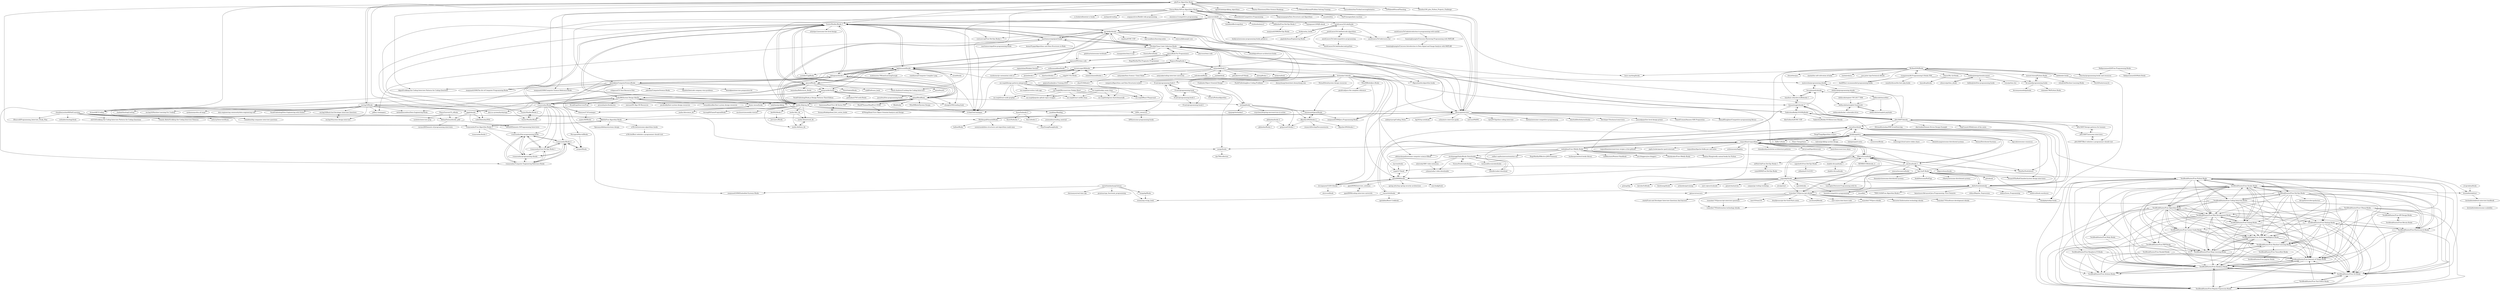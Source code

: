 digraph G {
"cjbt/Free-Algorithm-Books" -> "GauravWalia19/Free-Algorithms-Books"
"cjbt/Free-Algorithm-Books" -> "Avinash987/Coding" ["e"=1]
"cjbt/Free-Algorithm-Books" -> "ivanarandac/Free-Algorithm-Books-1"
"cjbt/Free-Algorithm-Books" -> "aforarup/interview"
"cjbt/Free-Algorithm-Books" -> "egonSchiele/grokking_algorithms" ["e"=1]
"cjbt/Free-Algorithm-Books" -> "G33kzD3n/Catalogue" ["e"=1]
"cjbt/Free-Algorithm-Books" -> "Moataz-Elmesmary/Data-Science-Roadmap" ["e"=1]
"cjbt/Free-Algorithm-Books" -> "cs-MohamedAyman/Problem-Solving-Training" ["e"=1]
"cjbt/Free-Algorithm-Books" -> "qqqil/ebooks"
"cjbt/Free-Algorithm-Books" -> "dipjul/Grokking-the-Coding-Interview-Patterns-for-Coding-Questions" ["e"=1]
"cjbt/Free-Algorithm-Books" -> "ayyucedemirbas/TurkeyLearningInitiative" ["e"=1]
"cjbt/Free-Algorithm-Books" -> "DrWaleedAYousef/Teaching" ["e"=1]
"cjbt/Free-Algorithm-Books" -> "GunterMueller/Books-3"
"cjbt/Free-Algorithm-Books" -> "ms2ag16/Books"
"cjbt/Free-Algorithm-Books" -> "zhiwehu/100_plus_Python_Projects_Challenge" ["e"=1]
"gg-daddy/ebooks" -> "lafengnan/ebooks-1"
"gg-daddy/ebooks" -> "GunterMueller/Books-3"
"gg-daddy/ebooks" -> "sdcuike/Clean-Code-Collection-Books"
"gg-daddy/ebooks" -> "G33kzD3n/Catalogue" ["e"=1]
"gg-daddy/ebooks" -> "ropalma/ICMC-USP" ["e"=1]
"gg-daddy/ebooks" -> "mhadidg/software-architecture-books" ["e"=1]
"gg-daddy/ebooks" -> "rootusercop/Free-DevOps-Books-1" ["e"=1]
"gg-daddy/ebooks" -> "mrbajaj/books"
"gg-daddy/ebooks" -> "levunguyen/CGDN-Ebooks"
"gg-daddy/ebooks" -> "aforarup/interview"
"gg-daddy/ebooks" -> "keyvanakbary/learning-notes" ["e"=1]
"gg-daddy/ebooks" -> "lighthousand/books"
"gg-daddy/ebooks" -> "citerus/dddsample-core" ["e"=1]
"gg-daddy/ebooks" -> "jeffrey-xiao/papers" ["e"=1]
"gg-daddy/ebooks" -> "martinmurciego/good-books"
"camoverride/lit" -> "GauravWalia19/Free-Algorithms-Books"
"camoverride/lit" -> "aforarup/interview"
"camoverride/lit" -> "GunterMueller/Books-3"
"camoverride/lit" -> "0bprashanthc/algorithm-books"
"camoverride/lit" -> "gg-daddy/ebooks"
"camoverride/lit" -> "wuzhouhui/misc2"
"camoverride/lit" -> "G33kzD3n/Catalogue" ["e"=1]
"camoverride/lit" -> "jidibinlin/Free-DevOps-Books-1"
"camoverride/lit" -> "AatmikJain/ComputerScienceBooks"
"camoverride/lit" -> "martinmurciego/good-books"
"camoverride/lit" -> "anishLearnsToCode/books"
"camoverride/lit" -> "black-shadows/Cracking-the-Coding-Interview" ["e"=1]
"camoverride/lit" -> "codeitlikemiley/DSA" ["e"=1]
"camoverride/lit" -> "hypnguyen1209/JS-ebook"
"camoverride/lit" -> "bslatkin/effectivepython" ["e"=1]
"rajucs/Book-For-Programmers" -> "jnguyen095/clean-code"
"rajucs/Book-For-Programmers" -> "HugoMatilla/The-Pragmatic-Programmer" ["e"=1]
"rajucs/Book-For-Programmers" -> "sdcuike/Clean-Code-Collection-Books"
"rajucs/Book-For-Programmers" -> "PegasusWang/books-1"
"AatmikJain/ComputerScienceBooks" -> "black-shadows/Cracking-the-Coding-Interview" ["e"=1]
"AatmikJain/ComputerScienceBooks" -> "manjunath5496/Computer-Science-Reference-Books" ["e"=1]
"AatmikJain/ComputerScienceBooks" -> "qqqil/ebooks"
"AatmikJain/ComputerScienceBooks" -> "lafengnan/ebooks-1"
"AatmikJain/ComputerScienceBooks" -> "AatmikJain/interview-preparation-kit"
"AatmikJain/ComputerScienceBooks" -> "Avinash987/Coding" ["e"=1]
"AatmikJain/ComputerScienceBooks" -> "samayun/devbooks"
"AatmikJain/ComputerScienceBooks" -> "mukul96/System-Design-AlexXu"
"AatmikJain/ComputerScienceBooks" -> "manjunath5496/The-Art-of-Computer-Programming-Books" ["e"=1]
"AatmikJain/ComputerScienceBooks" -> "realabbas/big-companies-interview-questions" ["e"=1]
"AatmikJain/ComputerScienceBooks" -> "cslegasse/CS-Tech-Resource-Hub" ["e"=1]
"AatmikJain/ComputerScienceBooks" -> "jobream/ComputerScience-Books"
"AatmikJain/ComputerScienceBooks" -> "lighthousand/books"
"AatmikJain/ComputerScienceBooks" -> "dipjul/Grokking-the-Coding-Interview-Patterns-for-Coding-Questions" ["e"=1]
"AatmikJain/ComputerScienceBooks" -> "liquidslr/leetcode-company-wise-problems" ["e"=1]
"MethkupalliVasanth/Books" -> "balban/Books"
"MethkupalliVasanth/Books" -> "aforarup/interview"
"MethkupalliVasanth/Books" -> "careermonk/data-structures-and-algorithms-made-easy" ["e"=1]
"pkdandan/books-2" -> "giriprasad1/books-1"
"pkdandan/books-2" -> "pkdandan/Books-1"
"PegasusWang/books-1" -> "stormtrooper96/books"
"PegasusWang/books-1" -> "arifnoumankhan/books"
"PegasusWang/books-1" -> "ontiyonke/book-1"
"GauravWalia19/Free-Algorithms-Books" -> "cjbt/Free-Algorithm-Books"
"GauravWalia19/Free-Algorithms-Books" -> "manishbisht/Competitive-Programming" ["e"=1]
"GauravWalia19/Free-Algorithms-Books" -> "aforarup/interview"
"GauravWalia19/Free-Algorithms-Books" -> "thepranaygupta/Data-Structures-and-Algorithms" ["e"=1]
"GauravWalia19/Free-Algorithms-Books" -> "learn-anything/books" ["e"=1]
"GauravWalia19/Free-Algorithms-Books" -> "msambol/dsa"
"GauravWalia19/Free-Algorithms-Books" -> "ThePrimeagen/kata-machine" ["e"=1]
"GauravWalia19/Free-Algorithms-Books" -> "manjunath5496/Computer-Science-Reference-Books" ["e"=1]
"GauravWalia19/Free-Algorithms-Books" -> "camoverride/lit"
"GauravWalia19/Free-Algorithms-Books" -> "cs-books/influential-cs-books" ["e"=1]
"GauravWalia19/Free-Algorithms-Books" -> "amilajack/reading" ["e"=1]
"GauravWalia19/Free-Algorithms-Books" -> "manjunath5496/The-Art-of-Computer-Programming-Books" ["e"=1]
"GauravWalia19/Free-Algorithms-Books" -> "avgspacelover/Reddit-wiki-programming" ["e"=1]
"GauravWalia19/Free-Algorithms-Books" -> "MethkupalliVasanth/Books"
"GauravWalia19/Free-Algorithms-Books" -> "omonimus1/competitive-programming" ["e"=1]
"silenove/python_ebook" -> "hiddenJuliet/pythondocument"
"ms2ag16/Books" -> "G33kzD3n/Catalogue" ["e"=1]
"ms2ag16/Books" -> "letthedataconfess/Data-Engineering-Books" ["e"=1]
"ms2ag16/Books" -> "ms2ag16/Back-End-Developer-Interview-Questions"
"ms2ag16/Books" -> "ms2ag16/system-design-interview"
"ms2ag16/Books" -> "data-engineering-community/data-engineering-wiki" ["e"=1]
"ms2ag16/Books" -> "PacktPublishing/Data-Engineering-with-Python" ["e"=1]
"ms2ag16/Books" -> "shafiab/HashtagCashtag" ["e"=1]
"ms2ag16/Books" -> "ajitpal/BookBank"
"ms2ag16/Books" -> "jeffrey-xiao/papers" ["e"=1]
"ms2ag16/Books" -> "qqqil/ebooks"
"ms2ag16/Books" -> "cjbt/Free-Algorithm-Books"
"ms2ag16/Books" -> "ms2ag16/Machine-Learning-For-Trading"
"ms2ag16/Books" -> "Avinash987/Coding" ["e"=1]
"ms2ag16/Books" -> "alex-xu-system/bytebytego" ["e"=1]
"ms2ag16/Books" -> "oyekanmiayo/dsa-all-langs" ["e"=1]
"ikoHSE/Books-1" -> "jeovanevs/Books"
"jidibinlin/Free-DevOps-Books-1" -> "manjunath5496/DevOps-Books" ["e"=1]
"EvanLi/programming-book-3" -> "EvanLi/programming-book"
"EvanLi/programming-book-3" -> "EvanLi/programming-book-2"
"a10h-bot/awesome-algorithms-books" -> "a10h-bot/Best-websites-a-programmer-should-visit"
"AfshanFatima/ebooks_pdfs" -> "sh0sh0/Elements-Of-Programming-Interviews"
"AfshanFatima/ebooks_pdfs" -> "varunu28/Elements-of-programming-interviews" ["e"=1]
"mohnkhan/Free-OReilly-Books" -> "vikaskyadav/Free-OReilly-Books"
"mohnkhan/Free-OReilly-Books" -> "Jianhua-Wang/oreilly-animal-books-for-Python"
"mohnkhan/Free-OReilly-Books" -> "vaquarkhan/vaquarkhan"
"mohnkhan/Free-OReilly-Books" -> "abhinavkorpal/awesome-computer-science-EBook" ["e"=1]
"mohnkhan/Free-OReilly-Books" -> "jason4wy/ebook"
"mohnkhan/Free-OReilly-Books" -> "ppatil9096/books"
"mohnkhan/Free-OReilly-Books" -> "jvm-bloggers/jvm-bloggers" ["e"=1]
"mohnkhan/Free-OReilly-Books" -> "nicohaenggi/SafariBooks-Downloader"
"mohnkhan/Free-OReilly-Books" -> "iMarcoGovea/books"
"mohnkhan/Free-OReilly-Books" -> "redhat-cop/businessautomation-cop" ["e"=1]
"mohnkhan/Free-OReilly-Books" -> "HugoMatilla/Effective-JAVA-Summary" ["e"=1]
"mohnkhan/Free-OReilly-Books" -> "burkesquires/tech-books-library" ["e"=1]
"mohnkhan/Free-OReilly-Books" -> "LafiAlmutairi/Pentest-Handbook"
"lighthousand/books" -> "gmoral/Books"
"lighthousand/books" -> "yuchdev/CppBooks" ["e"=1]
"lighthousand/books" -> "mohitmishra786/amILearningEnough" ["e"=1]
"lighthousand/books" -> "media-lib/prog_lib"
"lighthousand/books" -> "GunterMueller/Books-3"
"lighthousand/books" -> "ajitpal/BookBank"
"lighthousand/books" -> "b09/c_resources"
"lighthousand/books" -> "rambhawan/Computer-Compiler-Lang"
"lighthousand/books" -> "lafengnan/ebooks-1"
"lighthousand/books" -> "jnguyen095/clean-code"
"lighthousand/books" -> "aforarup/interview"
"lighthousand/books" -> "samayun/devbooks"
"lighthousand/books" -> "manjunath5496/Embedded-Systems-Books" ["e"=1]
"lighthousand/books" -> "exoad/books"
"lighthousand/books" -> "gg-daddy/ebooks"
"sdcuike/Clean-Code-Collection-Books" -> "gg-daddy/ebooks"
"sdcuike/Clean-Code-Collection-Books" -> "ontiyonke/book-1"
"sdcuike/Clean-Code-Collection-Books" -> "GunterMueller/Books-3"
"sdcuike/Clean-Code-Collection-Books" -> "jnguyen095/clean-code"
"sdcuike/Clean-Code-Collection-Books" -> "SaikrishnaReddy1919/MyBooks"
"sdcuike/Clean-Code-Collection-Books" -> "jbarroso/clean-code" ["e"=1]
"sdcuike/Clean-Code-Collection-Books" -> "rajucs/Book-For-Programmers"
"sdcuike/Clean-Code-Collection-Books" -> "p0w34007/ebooks"
"sdcuike/Clean-Code-Collection-Books" -> "mhadidg/software-architecture-books" ["e"=1]
"sdcuike/Clean-Code-Collection-Books" -> "himanshugpt/ebooks-1"
"sdcuike/Clean-Code-Collection-Books" -> "aforarup/interview"
"sdcuike/Clean-Code-Collection-Books" -> "gabiduarte/awesome-techleads" ["e"=1]
"sdcuike/Clean-Code-Collection-Books" -> "rmanguinho/clean-ts-api" ["e"=1]
"sdcuike/Clean-Code-Collection-Books" -> "ChrisLeNeve/books"
"sdcuike/Clean-Code-Collection-Books" -> "martinmurciego/good-books"
"yiailake/book" -> "ontiyonke/book-1"
"yiailake/book" -> "ohari5336/book-1"
"ontiyonke/book-1" -> "yiailake/book"
"ontiyonke/book-1" -> "sdcuike/Clean-Code-Collection-Books"
"ontiyonke/book-1" -> "sanigo/books"
"ontiyonke/book-1" -> "islammohamed/books-1"
"ontiyonke/book-1" -> "ontiyonke/Data-Science--Cheat-Sheet"
"ontiyonke/book-1" -> "PegasusWang/books-1"
"ontiyonke/book-1" -> "ontiyonke/coding-interview-university"
"ontiyonke/book-1" -> "rupali317/book"
"ontiyonke/book-1" -> "shshankar1/ebooks"
"ontiyonke/book-1" -> "petyakostova/IT-Books"
"ontiyonke/book-1" -> "alxerg/Books-1" ["e"=1]
"ontiyonke/book-1" -> "forkarea/book"
"ontiyonke/book-1" -> "indrabasak/Books"
"EvanLi/programming-book" -> "EvanLi/programming-book-2"
"EvanLi/programming-book" -> "EvanLi/programming-book-4"
"EvanLi/programming-book" -> "EvanLi/programming-book-3"
"EvanLi/programming-book" -> "EvanLi/PythonAlgorithm"
"EvanLi/programming-book-2" -> "EvanLi/programming-book"
"EvanLi/programming-book-2" -> "EvanLi/programming-book-3"
"EvanLi/programming-book-2" -> "EvanLi/programming-book-4"
"RbkGh/Free-Algorithm-Books" -> "ivanarandac/Free-Algorithm-Books-1"
"RbkGh/Free-Algorithm-Books" -> "aforarup/interview"
"RbkGh/Free-Algorithm-Books" -> "a10h-bot/awesome-algorithms-books"
"RbkGh/Free-Algorithm-Books" -> "OpesanyaAdebayo/systems-design" ["e"=1]
"m00nh3ck/Free-DevOps-Books-1" -> "sumit0690/Free-DevOps-Books"
"aisuhua/books-1" -> "iMarcoGovea/books"
"aisuhua/books-1" -> "bjut-hz/E-Books"
"aisuhua/books-1" -> "josecarloscanova/books"
"aisuhua/books-1" -> "edgarordonez/books"
"aisuhua/books-1" -> "rupali317/book"
"aisuhua/books-1" -> "sjtuhjh/appdocs"
"aisuhua/books-1" -> "NinoDui/TechLibrary"
"aisuhua/books-1" -> "vaquarkhan/vaquarkhan"
"aisuhua/books-1" -> "haseebr/competitive-programming" ["e"=1]
"TechBookHunter/Free-Python-Books" -> "TechBookHunter/Free-Artificial-Intelligence-Books"
"TechBookHunter/Free-Python-Books" -> "TechBookHunter/Free-Machine-Learning-Books"
"TechBookHunter/Free-Python-Books" -> "TechBookHunter/Free-Docker-Books"
"TechBookHunter/Free-Python-Books" -> "TechBookHunter/Free-Deep-Learning-Books"
"TechBookHunter/Free-Python-Books" -> "TechBookHunter/Free-Algorithm-Books"
"TechBookHunter/Free-Python-Books" -> "TechBookHunter/Free-DevOps-Books"
"TechBookHunter/Free-Python-Books" -> "TechBookHunter/Free-Git-Books"
"TechBookHunter/Free-Python-Books" -> "TechBookHunter/Free-Elasticsearch-Books"
"TechBookHunter/Free-Python-Books" -> "TechBookHunter/Free-Web-Development-Books"
"TechBookHunter/Free-Python-Books" -> "TechBookHunter/Free-Raspberry-Pi-Books"
"TechBookHunter/Free-Python-Books" -> "TechBookHunter/Free-Coding-Interview-Books"
"TechBookHunter/Free-Python-Books" -> "TechBookHunter/Free-Arduino-Books"
"TechBookHunter/Free-Python-Books" -> "TechBookHunter/Free-Database-Books"
"TechBookHunter/Free-Python-Books" -> "TechBookHunter/Free-Golang-Books"
"TechBookHunter/Free-Python-Books" -> "TechBookHunter/Free-Regular-Expression-Books"
"manash-biswal/Python-Books" -> "ab-anand/programming-books"
"manash-biswal/Python-Books" -> "whoafridi/Machine-Learning-Books"
"jason4wy/ebook" -> "sjtuhjh/appdocs"
"jason4wy/ebook" -> "krishabhishek/test"
"jason4wy/ebook" -> "PengFTang/Algorithms-in-Java" ["e"=1]
"jason4wy/ebook" -> "NinoDui/TechLibrary"
"jason4wy/ebook" -> "concerttttt/books"
"TechBookHunter/Free-Golang-Books" -> "TechBookHunter/Free-Git-Books"
"TechBookHunter/Free-Golang-Books" -> "TechBookHunter/Free-Database-Books"
"TechBookHunter/Free-Golang-Books" -> "TechBookHunter/Free-Web-Development-Books"
"TechBookHunter/Free-Golang-Books" -> "TechBookHunter/Free-Docker-Books"
"TechBookHunter/Free-Golang-Books" -> "TechBookHunter/Free-Artificial-Intelligence-Books"
"TechBookHunter/Free-Golang-Books" -> "TechBookHunter/Free-Internet-of-Things-Books"
"TechBookHunter/Free-Golang-Books" -> "TechBookHunter/Free-Deep-Learning-Books"
"PlayerForever/CS_eBooks" -> "rachitiitr/interview-prep" ["e"=1]
"PlayerForever/CS_eBooks" -> "AfshanFatima/ebooks_pdfs"
"fabbbiob/e-books" -> "thinkphp/nodejs-books"
"fabbbiob/e-books" -> "MrAlex6204/Books"
"fabbbiob/e-books" -> "NorthPaulo/research"
"islammohamed/books-1" -> "stormtrooper96/books"
"ivanarandac/Books" -> "GunterMueller/Books-3"
"ivanarandac/Books" -> "ivanarandac/Books-2"
"ivanarandac/Books" -> "ivanarandac/Free-DevOps-Books-1"
"ivanarandac/Books" -> "ivanarandac/Computer-Engineering-Reference-Books"
"ivanarandac/Books" -> "carquet/Books"
"ivanarandac/Books" -> "ivanarandac/free-programming-books"
"ivanarandac/Books" -> "ivanarandac/programming-ebooks"
"ivanarandac/Books" -> "GunterMueller/Books"
"ivanarandac/Books" -> "GunterMueller/Books-2"
"ivanarandac/Books" -> "MurugeshMarvel/Books"
"ivanarandac/Books" -> "ajitpal/BookBank"
"ivanarandac/Books" -> "gmoral/Books"
"TechBookHunter/Free-Docker-Books" -> "TechBookHunter/Free-Elasticsearch-Books"
"TechBookHunter/Free-Docker-Books" -> "TechBookHunter/Free-DevOps-Books"
"TechBookHunter/Free-Docker-Books" -> "TechBookHunter/Free-Golang-Books"
"TechBookHunter/Free-Docker-Books" -> "TechBookHunter/Free-Web-Development-Books"
"TechBookHunter/Free-Docker-Books" -> "TechBookHunter/Free-Algorithm-Books"
"TechBookHunter/Free-Docker-Books" -> "TechBookHunter/Free-Machine-Learning-Books"
"TechBookHunter/Free-Docker-Books" -> "TechBookHunter/Free-Artificial-Intelligence-Books"
"TechBookHunter/Free-Docker-Books" -> "TechBookHunter/Free-Database-Books"
"TechBookHunter/Free-Docker-Books" -> "TechBookHunter/Free-Career-Guide-Books"
"TechBookHunter/Free-Docker-Books" -> "TechBookHunter/Free-Python-Books"
"TechBookHunter/Free-Docker-Books" -> "TechBookHunter/Free-Deep-Learning-Books"
"TechBookHunter/Free-Docker-Books" -> "TechBookHunter/Free-Hadoop-Books"
"TechBookHunter/Free-Docker-Books" -> "TechBookHunter/Free-Git-Books"
"TechBookHunter/Free-Docker-Books" -> "TechBookHunter/Free-Internet-of-Things-Books"
"TechBookHunter/Free-Docker-Books" -> "TechBookHunter/Free-PHP-Books"
"ppatil9096/books" -> "marshalljj/book"
"ppatil9096/books" -> "rupali317/book"
"ppatil9096/books" -> "levunguyen/CGDN-Ebooks"
"ppatil9096/books" -> "ppatil9096/Interview_solutions"
"ppatil9096/books" -> "spring-attic/top-spring-security-architecture" ["e"=1]
"TechBookHunter/Free-CSharp-Books" -> "TechBookHunter/Free-Database-Books"
"TechBookHunter/Free-CSharp-Books" -> "TechBookHunter/Free-Regular-Expression-Books"
"TechBookHunter/Free-CSharp-Books" -> "TechBookHunter/Free-Git-Books"
"TechBookHunter/Free-CSharp-Books" -> "TechBookHunter/Free-Elasticsearch-Books"
"TechBookHunter/Free-CSharp-Books" -> "TechBookHunter/Free-Deep-Learning-Books"
"TechBookHunter/Free-CSharp-Books" -> "TechBookHunter/Free-Internet-of-Things-Books"
"TechBookHunter/Free-CSharp-Books" -> "TechBookHunter/Free-API-Design-Books"
"TechBookHunter/Free-CSharp-Books" -> "TechBookHunter/Free-Web-Development-Books"
"TechBookHunter/Free-CSharp-Books" -> "TechBookHunter/Free-Machine-Learning-Books"
"TechBookHunter/Free-CSharp-Books" -> "TechBookHunter/Free-Artificial-Intelligence-Books"
"ivanarandac/Free-Algorithm-Books-1" -> "RbkGh/Free-Algorithm-Books"
"ivanarandac/Free-Algorithm-Books-1" -> "ivanarandac/books-1"
"ivanarandac/Free-Algorithm-Books-1" -> "ivanarandac/programming-ebooks"
"ivanarandac/Free-Algorithm-Books-1" -> "ivanarandac/free-programming-books"
"yejg2017/Go-Books" -> "mu-majid/design-patterns-playground"
"yejg2017/Go-Books" -> "stormtrooper96/books"
"Innsmounth/JavaEBooks" -> "dfparker2002/books-2"
"Innsmounth/JavaEBooks" -> "manjunath5496/Java-Programming-Books"
"rupali317/book" -> "ppatil9096/books"
"ab-anand/programming-books" -> "manash-biswal/Python-Books"
"ab-anand/programming-books" -> "bevennyamande/pybooks"
"ab-anand/programming-books" -> "shahadot786/Python-Books"
"indrabasak/Books" -> "gopinathankm/Java-Training-2018"
"TechBookHunter/Free-Algorithm-Books" -> "TechBookHunter/Free-Career-Guide-Books"
"TechBookHunter/Free-Algorithm-Books" -> "TechBookHunter/Free-Database-Books"
"TechBookHunter/Free-Algorithm-Books" -> "TechBookHunter/Free-Internet-of-Things-Books"
"TechBookHunter/Free-Algorithm-Books" -> "TechBookHunter/Free-Artificial-Intelligence-Books"
"TechBookHunter/Free-Algorithm-Books" -> "TechBookHunter/Free-Git-Books"
"TechBookHunter/Free-Algorithm-Books" -> "TechBookHunter/Free-Ruby-Books"
"TechBookHunter/Free-Algorithm-Books" -> "TechBookHunter/Free-Regular-Expression-Books"
"TechBookHunter/Free-Algorithm-Books" -> "TechBookHunter/Free-Web-Development-Books"
"TechBookHunter/Free-Algorithm-Books" -> "TechBookHunter/Free-Machine-Learning-Books"
"TechBookHunter/Free-Algorithm-Books" -> "TechBookHunter/Free-Arduino-Books"
"TechBookHunter/Free-Algorithm-Books" -> "TechBookHunter/Free-PHP-Books"
"TechBookHunter/Free-Algorithm-Books" -> "TechBookHunter/Free-Docker-Books"
"TechBookHunter/Free-Algorithm-Books" -> "TechBookHunter/Free-Golang-Books"
"TechBookHunter/Free-Algorithm-Books" -> "TechBookHunter/Free-Deep-Learning-Books"
"TechBookHunter/Free-Algorithm-Books" -> "TechBookHunter/Free-Hadoop-Books"
"himanshugpt/ebooks-1" -> "brusalexandr/ebooks"
"himanshugpt/ebooks-1" -> "timofonic-otherdevstuff/ebooks-1"
"himanshugpt/ebooks-1" -> "levunguyen/CGDN-Ebooks"
"himanshugpt/ebooks-1" -> "p0w34007/ebooks"
"himanshugpt/ebooks-1" -> "SaikrishnaReddy1919/MyBooks"
"SoumyaMukhija/head_first_series_books" -> "baoozuma/Head-First-All-Series-PDF"
"SaikrishnaReddy1919/MyBooks" -> "SaikrishnaReddy1919/Interview-Ebooks"
"SaikrishnaReddy1919/MyBooks" -> "himanshugpt/ebooks-1"
"SaikrishnaReddy1919/MyBooks" -> "p0w34007/ebooks"
"SaikrishnaReddy1919/MyBooks" -> "sdcuike/Clean-Code-Collection-Books"
"SaikrishnaReddy1919/MyBooks" -> "AlexGalhardo/ICMC-USP"
"TechBookHunter/Free-DevOps-Books" -> "TechBookHunter/Free-Docker-Books"
"TechBookHunter/Free-DevOps-Books" -> "TechBookHunter/Free-Python-Books"
"TechBookHunter/Free-DevOps-Books" -> "TechBookHunter/Free-Algorithm-Books"
"TechBookHunter/Free-DevOps-Books" -> "TechBookHunter/Free-Elasticsearch-Books"
"TechBookHunter/Free-DevOps-Books" -> "TechBookHunter/Free-Deep-Learning-Books"
"TechBookHunter/Free-DevOps-Books" -> "TechBookHunter/Free-Web-Development-Books"
"TechBookHunter/Free-DevOps-Books" -> "TechBookHunter/Free-Hadoop-Books"
"TechBookHunter/Free-DevOps-Books" -> "TechBookHunter/Free-Coding-Interview-Books"
"TechBookHunter/Free-DevOps-Books" -> "TechBookHunter/Free-Git-Books"
"TechBookHunter/Free-DevOps-Books" -> "TechBookHunter/Free-Database-Books"
"TechBookHunter/Free-DevOps-Books" -> "TechBookHunter/Free-Artificial-Intelligence-Books"
"TechBookHunter/Free-DevOps-Books" -> "TechBookHunter/Free-Golang-Books"
"TechBookHunter/Free-DevOps-Books" -> "TechBookHunter/Free-Machine-Learning-Books"
"TechBookHunter/Free-DevOps-Books" -> "TechBookHunter/Free-Internet-of-Things-Books"
"TechBookHunter/Free-DevOps-Books" -> "devopsfactors/devopsfactors"
"TechBookHunter/Free-Web-Development-Books" -> "TechBookHunter/Free-Database-Books"
"TechBookHunter/Free-Web-Development-Books" -> "TechBookHunter/Free-Git-Books"
"TechBookHunter/Free-Web-Development-Books" -> "TechBookHunter/Free-PHP-Books"
"TechBookHunter/Free-Web-Development-Books" -> "TechBookHunter/Free-Golang-Books"
"TechBookHunter/Free-Web-Development-Books" -> "TechBookHunter/Free-Internet-of-Things-Books"
"TechBookHunter/Free-Web-Development-Books" -> "TechBookHunter/Free-Machine-Learning-Books"
"TechBookHunter/Free-Web-Development-Books" -> "TechBookHunter/Free-Career-Guide-Books"
"TechBookHunter/Free-Web-Development-Books" -> "TechBookHunter/Free-Artificial-Intelligence-Books"
"TechBookHunter/Free-Web-Development-Books" -> "TechBookHunter/Free-Algorithm-Books"
"TechBookHunter/Free-Web-Development-Books" -> "TechBookHunter/Free-Docker-Books"
"TechBookHunter/Free-Web-Development-Books" -> "TechBookHunter/Free-Regular-Expression-Books"
"TechBookHunter/Free-Web-Development-Books" -> "TechBookHunter/Free-Deep-Learning-Books"
"TechBookHunter/Free-Web-Development-Books" -> "TechBookHunter/Free-Elasticsearch-Books"
"TechBookHunter/Free-Web-Development-Books" -> "TechBookHunter/Free-Hadoop-Books"
"TechBookHunter/Free-Haskell-Books" -> "TechBookHunter/Free-Arduino-Books"
"TechBookHunter/Free-Haskell-Books" -> "TechBookHunter/Free-Internet-of-Things-Books"
"TechBookHunter/Free-Hadoop-Books" -> "TechBookHunter/Free-Database-Books"
"TechBookHunter/Free-Hadoop-Books" -> "TechBookHunter/Free-Internet-of-Things-Books"
"TechBookHunter/Free-Hadoop-Books" -> "TechBookHunter/Free-Elasticsearch-Books"
"TechBookHunter/Free-Hadoop-Books" -> "TechBookHunter/Free-Artificial-Intelligence-Books"
"TechBookHunter/Free-Hadoop-Books" -> "TechBookHunter/Free-Git-Books"
"TechBookHunter/Free-Hadoop-Books" -> "TechBookHunter/Free-Machine-Learning-Books"
"TechBookHunter/Free-Hadoop-Books" -> "TechBookHunter/Free-Regular-Expression-Books"
"TechBookHunter/Free-Hadoop-Books" -> "TechBookHunter/Free-Career-Guide-Books"
"TechBookHunter/Free-Career-Guide-Books" -> "TechBookHunter/Free-Internet-of-Things-Books"
"TechBookHunter/Free-Career-Guide-Books" -> "TechBookHunter/Free-Database-Books"
"TechBookHunter/Free-Career-Guide-Books" -> "TechBookHunter/Free-Algorithm-Books"
"TechBookHunter/Free-Career-Guide-Books" -> "TechBookHunter/Free-Git-Books"
"TechBookHunter/Free-Career-Guide-Books" -> "TechBookHunter/Free-Arduino-Books"
"TechBookHunter/Free-Career-Guide-Books" -> "TechBookHunter/Free-Regular-Expression-Books"
"TechBookHunter/Free-Career-Guide-Books" -> "TechBookHunter/Free-Artificial-Intelligence-Books"
"TechBookHunter/Free-Career-Guide-Books" -> "TechBookHunter/Free-Machine-Learning-Books"
"TechBookHunter/Free-Coding-Interview-Books" -> "TechBookHunter/Free-Algorithm-Books"
"TechBookHunter/Free-Coding-Interview-Books" -> "TechBookHunter/Free-Machine-Learning-Books"
"TechBookHunter/Free-Coding-Interview-Books" -> "TechBookHunter/Free-Database-Books"
"TechBookHunter/Free-Coding-Interview-Books" -> "TechBookHunter/Free-Career-Guide-Books"
"TechBookHunter/Free-Coding-Interview-Books" -> "TechBookHunter/Free-Artificial-Intelligence-Books"
"TechBookHunter/Free-Coding-Interview-Books" -> "TechBookHunter/Free-Deep-Learning-Books"
"TechBookHunter/Free-Coding-Interview-Books" -> "TechBookHunter/Free-Hadoop-Books"
"TechBookHunter/Free-Coding-Interview-Books" -> "TechBookHunter/Free-DevOps-Books"
"TechBookHunter/Free-Coding-Interview-Books" -> "TechBookHunter/Free-Docker-Books"
"TechBookHunter/Free-Coding-Interview-Books" -> "TechBookHunter/Free-Python-Books"
"TechBookHunter/Free-Coding-Interview-Books" -> "TechBookHunter/Free-Internet-of-Things-Books"
"TechBookHunter/Free-Coding-Interview-Books" -> "TechBookHunter/Free-Elasticsearch-Books"
"TechBookHunter/Free-Coding-Interview-Books" -> "TechBookHunter/Free-Web-Development-Books"
"TechBookHunter/Free-Coding-Interview-Books" -> "TechBookHunter/Free-Git-Books"
"TechBookHunter/Free-Coding-Interview-Books" -> "TechBookHunter/Free-Golang-Books"
"TechBookHunter/Free-Internet-of-Things-Books" -> "TechBookHunter/Free-Arduino-Books"
"TechBookHunter/Free-Internet-of-Things-Books" -> "TechBookHunter/Free-Database-Books"
"TechBookHunter/Free-Internet-of-Things-Books" -> "TechBookHunter/Free-Regular-Expression-Books"
"TechBookHunter/Free-Database-Books" -> "TechBookHunter/Free-Internet-of-Things-Books"
"TechBookHunter/Free-Database-Books" -> "TechBookHunter/Free-Regular-Expression-Books"
"TechBookHunter/Free-Database-Books" -> "TechBookHunter/Free-Git-Books"
"TechBookHunter/Free-Database-Books" -> "TechBookHunter/Free-Arduino-Books"
"KnowNo/books-7" -> "PennYoungHoang/books"
"rajeshw61/Free-DevOps-Books" -> "ydlamba/A.V.A.D.H.I" ["e"=1]
"phulei/books-1" -> "stormtrooper96/books"
"TechBookHunter/Free-Machine-Learning-Books" -> "TechBookHunter/Free-Deep-Learning-Books"
"TechBookHunter/Free-Machine-Learning-Books" -> "TechBookHunter/Free-Artificial-Intelligence-Books"
"TechBookHunter/Free-Machine-Learning-Books" -> "TechBookHunter/Free-Tensorflow-Books"
"TechBookHunter/Free-Machine-Learning-Books" -> "TechBookHunter/Free-Database-Books"
"TechBookHunter/Free-Machine-Learning-Books" -> "TechBookHunter/Free-Internet-of-Things-Books"
"TechBookHunter/Free-Machine-Learning-Books" -> "TechBookHunter/Free-Git-Books"
"ivanarandac/Free-DevOps-Books-1" -> "ivanarandac/Computer-Engineering-Reference-Books"
"ivanarandac/Free-DevOps-Books-1" -> "ivanarandac/programming-ebooks"
"ivanarandac/Free-DevOps-Books-1" -> "ivanarandac/Books-2"
"ivanarandac/Free-DevOps-Books-1" -> "ivanarandac/free-programming-books"
"ivanarandac/Books-2" -> "ivanarandac/programming-ebooks"
"ivanarandac/Books-2" -> "ivanarandac/Computer-Engineering-Reference-Books"
"ivanarandac/Books-2" -> "ivanarandac/Free-DevOps-Books-1"
"ivanarandac/Books-2" -> "ivanarandac/free-programming-books"
"ivanarandac/Books-2" -> "carquet/Books"
"TechBookHunter/Free-Artificial-Intelligence-Books" -> "TechBookHunter/Free-Machine-Learning-Books"
"TechBookHunter/Free-Artificial-Intelligence-Books" -> "TechBookHunter/Free-Deep-Learning-Books"
"TechBookHunter/Free-Artificial-Intelligence-Books" -> "TechBookHunter/Free-Database-Books"
"TechBookHunter/Free-Artificial-Intelligence-Books" -> "TechBookHunter/Free-Internet-of-Things-Books"
"TechBookHunter/Free-Artificial-Intelligence-Books" -> "TechBookHunter/Free-Git-Books"
"TechBookHunter/Free-Artificial-Intelligence-Books" -> "TechBookHunter/Free-Arduino-Books"
"TechBookHunter/Free-Deep-Learning-Books" -> "TechBookHunter/Free-Machine-Learning-Books"
"TechBookHunter/Free-Deep-Learning-Books" -> "TechBookHunter/Free-Artificial-Intelligence-Books"
"TechBookHunter/Free-Deep-Learning-Books" -> "TechBookHunter/Free-Internet-of-Things-Books"
"TechBookHunter/Free-Deep-Learning-Books" -> "TechBookHunter/Free-Database-Books"
"TechBookHunter/Free-Deep-Learning-Books" -> "TechBookHunter/Free-Arduino-Books"
"TechBookHunter/Free-Tensorflow-Books" -> "TechBookHunter/Free-Jupyter-Books"
"TechBookHunter/Free-Elasticsearch-Books" -> "TechBookHunter/Free-Git-Books"
"TechBookHunter/Free-Elasticsearch-Books" -> "TechBookHunter/Free-Docker-Books"
"TechBookHunter/Free-Elasticsearch-Books" -> "TechBookHunter/Free-Hadoop-Books"
"TechBookHunter/Free-Elasticsearch-Books" -> "TechBookHunter/Free-Database-Books"
"TechBookHunter/Free-Elasticsearch-Books" -> "TechBookHunter/Free-Regular-Expression-Books"
"TechBookHunter/Free-Elasticsearch-Books" -> "TechBookHunter/Free-Internet-of-Things-Books"
"ivanarandac/programming-ebooks" -> "ivanarandac/Computer-Engineering-Reference-Books"
"ivanarandac/programming-ebooks" -> "ivanarandac/Books-2"
"ivanarandac/programming-ebooks" -> "ivanarandac/free-programming-books"
"TechBookHunter/Free-PHP-Books" -> "TechBookHunter/Free-Git-Books"
"TechBookHunter/Free-PHP-Books" -> "TechBookHunter/Free-Database-Books"
"TechBookHunter/Free-PHP-Books" -> "TechBookHunter/Free-Regular-Expression-Books"
"TechBookHunter/Free-PHP-Books" -> "TechBookHunter/Free-Deep-Learning-Books"
"TechBookHunter/Free-PHP-Books" -> "TechBookHunter/Free-Internet-of-Things-Books"
"TechBookHunter/Free-Bitcoin-Books" -> "TechBookHunter/Free-API-Design-Books"
"ms2ag16/Back-End-Developer-Interview-Questions" -> "ms2ag16/system-design-interview"
"TechBookHunter/Free-Ruby-Books" -> "TechBookHunter/Free-Database-Books"
"TechBookHunter/Free-Raspberry-Pi-Books" -> "TechBookHunter/Free-Arduino-Books"
"TechBookHunter/Free-Raspberry-Pi-Books" -> "TechBookHunter/Free-Internet-of-Things-Books"
"TechBookHunter/Free-Raspberry-Pi-Books" -> "TechBookHunter/Free-Git-Books"
"TechBookHunter/Free-Raspberry-Pi-Books" -> "TechBookHunter/Free-Regular-Expression-Books"
"TechBookHunter/Free-Raspberry-Pi-Books" -> "TechBookHunter/Free-Database-Books"
"sumit0690/Free-DevOps-Books" -> "m00nh3ck/Free-DevOps-Books-1"
"TechBookHunter/Free-Git-Books" -> "TechBookHunter/Free-Regular-Expression-Books"
"TechBookHunter/Free-Git-Books" -> "TechBookHunter/Free-Database-Books"
"TechBookHunter/Free-Git-Books" -> "TechBookHunter/Free-Text-Editor-Books"
"TechBookHunter/Free-Git-Books" -> "TechBookHunter/Free-Internet-of-Things-Books"
"TechBookHunter/Free-Regular-Expression-Books" -> "TechBookHunter/Free-Git-Books"
"TechBookHunter/Free-Regular-Expression-Books" -> "TechBookHunter/Free-Database-Books"
"ivanarandac/free-programming-books" -> "ivanarandac/Computer-Engineering-Reference-Books"
"ivanarandac/free-programming-books" -> "ivanarandac/programming-ebooks"
"ivanarandac/free-programming-books" -> "ivanarandac/Free-DevOps-Books-1"
"ivanarandac/free-programming-books" -> "ivanarandac/Books-2"
"shakthi-divyaa/books-1" -> "shakthi-divyaa/books"
"ivanarandac/Computer-Engineering-Reference-Books" -> "ivanarandac/programming-ebooks"
"ivanarandac/Computer-Engineering-Reference-Books" -> "ivanarandac/free-programming-books"
"ivanarandac/Computer-Engineering-Reference-Books" -> "ivanarandac/Free-DevOps-Books-1"
"ivanarandac/Computer-Engineering-Reference-Books" -> "ivanarandac/Books-2"
"TechBookHunter/Free-API-Design-Books" -> "TechBookHunter/Free-Bitcoin-Books"
"TechBookHunter/Free-Text-Editor-Books" -> "TechBookHunter/Free-Regular-Expression-Books"
"TechBookHunter/Free-Text-Editor-Books" -> "TechBookHunter/Free-Git-Books"
"TechBookHunter/Free-Text-Editor-Books" -> "TechBookHunter/Free-Internet-of-Things-Books"
"krishabhishek/tech-interview-handbook" -> "krishabhishek/awesome-scalability"
"TechBookHunter/Free-Arduino-Books" -> "TechBookHunter/Free-Internet-of-Things-Books"
"bookyue/my_books" -> "gigahidjrikaaa/Engineering-Books"
"bookyue/my_books" -> "anishLearnsToCode/books"
"bookyue/my_books" -> "bookyue/awesome-programming-books.github.io"
"mrbajaj/books" -> "giriprasad1/books-1"
"mrbajaj/books" -> "dfparker2002/books-2"
"mrbajaj/books" -> "vijayjogi/shshankar1"
"mrbajaj/books" -> "wuyichen24/spring-microservices-in-action"
"mrbajaj/books" -> "Innsmounth/JavaEBooks"
"anishLearnsToCode/introduction-to-programming-with-matlab" -> "anishLearnsToCode/course-list"
"anishLearnsToCode/introduction-to-programming-with-matlab" -> "huaminghuangtw/Coursera-Mastering-Programming-with-MATLAB"
"Nitin96Bisht/Java-Books" -> "manjunath5496/Java-Programming-Books"
"Nitin96Bisht/Java-Books" -> "gnodivad/java-the-complete-reference"
"dfparker2002/books-2" -> "dfparker2002/books-1"
"dfparker2002/books-2" -> "giriprasad1/books-1"
"dfparker2002/books-2" -> "Innsmounth/JavaEBooks"
"dfparker2002/books-2" -> "researchDevelop/Documentacion"
"materechm/programming-ebooks" -> "brusalexandr/ebooks"
"materechm/programming-ebooks" -> "elellacode/programming-ebooks"
"jason4wy/d3" -> "jason4wy/free-programming-books"
"anishLearnsToCode/books" -> "anishLearnsToCode/course-list"
"anishLearnsToCode/books" -> "anishLearnsToCode/leetcode-algorithms"
"anishLearnsToCode/books" -> "bookyue/my_books"
"anishLearnsToCode/books" -> "gigahidjrikaaa/Engineering-Books"
"GunterMueller/Books" -> "GunterMueller/Books-2"
"b09/c_resources" -> "b09/awesome-programming-books"
"levunguyen/CGDN-Ebooks" -> "aticivural/book"
"levunguyen/CGDN-Ebooks" -> "ppatil9096/books"
"trumpowen/All-Programming-E-Books-PDF" -> "MrAlex6204/Books"
"trumpowen/All-Programming-E-Books-PDF" -> "manithchhuon/the-best-php-books"
"trumpowen/All-Programming-E-Books-PDF" -> "daolf/Most-recommended-programming-books" ["e"=1]
"trumpowen/All-Programming-E-Books-PDF" -> "ab-anand/programming-books"
"chaudharyachint08/Self-Learning" -> "llSourcell/Programming_Interview_Study_Plan" ["e"=1]
"chaudharyachint08/Self-Learning" -> "rethinktechnology/book"
"chaudharyachint08/Self-Learning" -> "AfshanFatima/ebooks_pdfs"
"chaudharyachint08/Self-Learning" -> "cl2333/Grokking-the-Coding-Interview-Patterns-for-Coding-Questions" ["e"=1]
"chaudharyachint08/Self-Learning" -> "Chanda-Abdul/Grokking-the-Coding-Interview-Patterns" ["e"=1]
"chaudharyachint08/Self-Learning" -> "sanigo/books"
"chaudharyachint08/Self-Learning" -> "realabbas/big-companies-interview-questions" ["e"=1]
"chaudharyachint08/Self-Learning" -> "ivanarandac/Free-Algorithm-Books-1"
"chaudharyachint08/Self-Learning" -> "RbkGh/Free-Algorithm-Books"
"chaudharyachint08/Self-Learning" -> "ashuray/InterviewRoom" ["e"=1]
"anishLearnsToCode/leetcode-algorithms" -> "anishLearnsToCode/competitive-programming"
"anishLearnsToCode/leetcode-algorithms" -> "anishLearnsToCode/course-list"
"anishLearnsToCode/leetcode-algorithms" -> "anishLearnsToCode/hackerrank-python"
"anishLearnsToCode/competitive-programming" -> "anishLearnsToCode/leetcode-algorithms"
"anishLearnsToCode/competitive-programming" -> "anishLearnsToCode/hackerrank-python"
"mu-majid/design-patterns-playground" -> "mu-majid/React-Playground"
"mu-majid/design-patterns-playground" -> "mu-majid/Microservices-Nodejs-React"
"mu-majid/design-patterns-playground" -> "mu-majid/react-node-graphql"
"mu-majid/design-patterns-playground" -> "mu-majid/serverless-todo-app"
"mu-majid/design-patterns-playground" -> "mu-majid/udagram-elasticbeanstalk"
"mu-majid/design-patterns-playground" -> "mu-majid/react-netflix-clone"
"mu-majid/design-patterns-playground" -> "mu-majid/nodejs-zoom-clone"
"mu-majid/design-patterns-playground" -> "mu-majid/popular-github-repos-wrapper"
"ppatil9096/coding-interview-university" -> "ppatil9096/Interview_solutions"
"ppatil9096/Interview_solutions" -> "ppatil9096/coding-interview-university"
"GunterMueller/Books-3" -> "GunterMueller/Books"
"GunterMueller/Books-3" -> "GunterMueller/Books-2"
"GunterMueller/Books-3" -> "ivanarandac/Books"
"GunterMueller/Books-3" -> "gg-daddy/ebooks"
"GunterMueller/Books-3" -> "G33kzD3n/Catalogue" ["e"=1]
"GunterMueller/Books-3" -> "ajitpal/BookBank"
"GunterMueller/Books-3" -> "media-lib/prog_lib"
"GunterMueller/Books-3" -> "sdcuike/Clean-Code-Collection-Books"
"GunterMueller/Books-3" -> "lighthousand/books"
"GunterMueller/Books-3" -> "yuchdev/CppBooks" ["e"=1]
"GunterMueller/Books-3" -> "lafengnan/ebooks-1"
"GunterMueller/Books-3" -> "gmoral/Books"
"GunterMueller/Books-3" -> "ashishps1/awesome-low-level-design" ["e"=1]
"GunterMueller/Books-3" -> "rootusercop/Free-DevOps-Books-1" ["e"=1]
"GunterMueller/Books-3" -> "martinmurciego/good-books"
"lafengnan/ebooks-1" -> "gg-daddy/ebooks"
"lafengnan/ebooks-1" -> "G33kzD3n/Catalogue" ["e"=1]
"lafengnan/ebooks-1" -> "chungchi300/reading-book"
"lafengnan/ebooks-1" -> "GunterMueller/Books-3"
"lafengnan/ebooks-1" -> "ajitpal/BookBank"
"lafengnan/ebooks-1" -> "letthedataconfess/Data-Engineering-Books" ["e"=1]
"lafengnan/ebooks-1" -> "lighthousand/books"
"lafengnan/ebooks-1" -> "gmoral/Books"
"lafengnan/ebooks-1" -> "AatmikJain/ComputerScienceBooks"
"qqqil/ebooks" -> "codeitlikemiley/DSA" ["e"=1]
"qqqil/ebooks" -> "AfshanFatima/ebooks_pdfs"
"qqqil/ebooks" -> "sh0sh0/Elements-Of-Programming-Interviews"
"samayun/devbooks" -> "goelaakash79/Useful-Books"
"samayun/devbooks" -> "mukul96/System-Design-AlexXu"
"samayun/devbooks" -> "chungchi300/reading-book"
"samayun/devbooks" -> "PacktPublishing/Node.js-Design-Patterns-Third-Edition" ["e"=1]
"samayun/devbooks" -> "ajitpal/BookBank"
"baoozuma/Head-First-All-Series-PDF" -> "SoumyaMukhija/head_first_series_books"
"dieforfree/edsebooks" -> "rmsadik/x"
"dieforfree/edsebooks" -> "haseebr/competitive-programming" ["e"=1]
"dieforfree/edsebooks" -> "790013438/Free-Algorithm-Books-1" ["e"=1]
"dieforfree/edsebooks" -> "kanastasov/Advanced-Java-Programming--First-Semeste-"
"dieforfree/edsebooks" -> "bjut-hz/E-Books"
"dieforfree/edsebooks" -> "p0w34007/ebooks"
"dieforfree/edsebooks" -> "ppizarro/coursera"
"dieforfree/edsebooks" -> "himanshugpt/ebooks-1"
"dieforfree/edsebooks" -> "jason4wy/ebook"
"dieforfree/edsebooks" -> "shihyu/Regular_Expressions"
"dieforfree/edsebooks" -> "krishabhishek/test"
"dieforfree/edsebooks" -> "oneforce/book-warehouse"
"dieforfree/edsebooks" -> "transidai1705/javascript-ebooks"
"dieforfree/edsebooks" -> "concerttttt/books"
"dieforfree/edsebooks" -> "shihyu/Linux_Programming" ["e"=1]
"p0w34007/ebooks" -> "p0w34007/Best-websites-a-programmer-should-visit"
"p0w34007/ebooks" -> "p0w34007/awesome-interviews"
"p0w34007/ebooks" -> "p0w34007/design-patterns-for-humans"
"p0w34007/ebooks" -> "ZilvinasKucinskas/FRP-EventSourcing"
"p0w34007/ebooks" -> "himanshugpt/ebooks-1"
"p0w34007/ebooks" -> "materechm/programming-ebooks"
"p0w34007/ebooks" -> "dieforfree/edsebooks"
"p0w34007/ebooks" -> "zkavtaskin/Domain-Driven-Design-Example" ["e"=1]
"p0w34007/ebooks" -> "brusalexandr/ebooks"
"p0w34007/ebooks" -> "SaikrishnaReddy1919/MyBooks"
"p0w34007/ebooks" -> "PhpFriendsOfDdd/state-of-the-union" ["e"=1]
"p0w34007/ebooks" -> "jason4wy/ebook"
"GunterMueller/Books-2" -> "GunterMueller/Books"
"ms2ag16/system-design-interview" -> "ms2ag16/Back-End-Developer-Interview-Questions"
"KnowNo/books-2" -> "KnowNo/books-7"
"KnowNo/books-2" -> "ftmcu/books-2"
"yeomanbnu/reading_material" -> "muditbac/Reading"
"yeomanbnu/reading_material" -> "PennYoungHoang/books"
"huaminghuangtw/Coursera-Mastering-Programming-with-MATLAB" -> "huaminghuangtw/Coursera-Introduction-to-Data-Signal-and-Image-Analysis-with-MATLAB"
"mu-majid/Microservices-Nodejs-React" -> "mu-majid/React-Playground"
"mu-majid/Microservices-Nodejs-React" -> "mu-majid/udagram-elasticbeanstalk"
"mu-majid/Microservices-Nodejs-React" -> "mu-majid/popular-github-repos-wrapper"
"mu-majid/Microservices-Nodejs-React" -> "mu-majid/react-node-graphql"
"mu-majid/Microservices-Nodejs-React" -> "mu-majid/react-netflix-clone"
"mu-majid/nodejs-zoom-clone" -> "mu-majid/react-netflix-clone"
"mu-majid/nodejs-zoom-clone" -> "mu-majid/udagram-elasticbeanstalk"
"mu-majid/nodejs-zoom-clone" -> "mu-majid/popular-github-repos-wrapper"
"mu-majid/nodejs-zoom-clone" -> "mu-majid/React-Playground"
"ajitpal/BookBank" -> "GunterMueller/Books-3"
"ajitpal/BookBank" -> "MarkPThomas/HeadFirst-OOAD"
"ajitpal/BookBank" -> "ivanarandac/Books"
"ajitpal/BookBank" -> "samayun/devbooks"
"ajitpal/BookBank" -> "judylime/grokking" ["e"=1]
"ajitpal/BookBank" -> "media-lib/prog_lib"
"ajitpal/BookBank" -> "lafengnan/ebooks-1"
"ajitpal/BookBank" -> "lighthousand/books"
"ajitpal/BookBank" -> "ffisk/books"
"ajitpal/BookBank" -> "mrbajaj/books"
"ajitpal/BookBank" -> "baoozuma/Head-First-All-Series-PDF"
"ajitpal/BookBank" -> "Nitin96Bisht/System-Design" ["e"=1]
"ajitpal/BookBank" -> "G33kzD3n/Catalogue" ["e"=1]
"ajitpal/BookBank" -> "ms2ag16/Books"
"ajitpal/BookBank" -> "shams-imran/books"
"Henrywu573/Catalogue" -> "mukul96/System-Design-AlexXu"
"Henrywu573/Catalogue" -> "arpitn30/EBooks"
"Henrywu573/Catalogue" -> "shams-imran/books"
"MrAlex6204/Books" -> "learn-anything/books" ["e"=1]
"MrAlex6204/Books" -> "timofonic-otherdevstuff/ebooks-1"
"MrAlex6204/Books" -> "trumpowen/All-Programming-E-Books-PDF"
"MrAlex6204/Books" -> "hiddenJuliet/pythondocument"
"MrAlex6204/Books" -> "fabbbiob/e-books"
"MrAlex6204/Books" -> "daolf/Most-recommended-programming-books" ["e"=1]
"MrAlex6204/Books" -> "manash-biswal/Python-Books"
"MrAlex6204/Books" -> "ab-anand/programming-books"
"MrAlex6204/Books" -> "com-puter-tips/Technical-eBooks"
"MrAlex6204/Books" -> "ehmatthes/pcc" ["e"=1]
"MrAlex6204/Books" -> "eeeyes/My-Lib-Books"
"MrAlex6204/Books" -> "xiaolai/the-self-cultivation-of-leeks" ["e"=1]
"MrAlex6204/Books" -> "ppatil9096/books"
"MrAlex6204/Books" -> "xSavitar/programming-books-and-resources"
"MrAlex6204/Books" -> "xiaolai/reborn" ["e"=1]
"elellacode/programming-ebooks" -> "elellacode/tensorflow"
"elellacode/programming-ebooks" -> "elellacode/metasploit-framework"
"p0w34007/awesome-interviews" -> "p0w34007/design-patterns-for-humans"
"p0w34007/awesome-interviews" -> "p0w34007/Best-websites-a-programmer-should-visit"
"elellacode/docker-vulnerable-dvwa" -> "elellacode/metasploit-framework"
"elellacode/exploit-CVE-2017-7494" -> "elellacode/metasploit-framework"
"elellacode/tensorflow" -> "elellacode/metasploit-framework"
"elellacode/tensorflow" -> "elellacode/metasploit-payloads"
"elellacode/metasploit-framework" -> "elellacode/docker-vulnerable-dvwa"
"elellacode/metasploit-framework" -> "elellacode/metasploit-payloads"
"elellacode/metasploit-payloads" -> "elellacode/metasploit-framework"
"vpreethamkashyap/Library" -> "stoneyang-cs/cpp_book"
"vpreethamkashyap/Library" -> "manjunath5496/Embedded-Systems-Books" ["e"=1]
"vpreethamkashyap/Library" -> "ckormanyos/real-time-cpp" ["e"=1]
"vpreethamkashyap/Library" -> "hungnhp/Books"
"vpreethamkashyap/Library" -> "graninas/cpp_functional_programming" ["e"=1]
"mukul96/System-Design-AlexXu" -> "Henrywu573/Catalogue"
"mukul96/System-Design-AlexXu" -> "shams-imran/books"
"mukul96/System-Design-AlexXu" -> "presmihaylov/booknotes" ["e"=1]
"mukul96/System-Design-AlexXu" -> "samayun/devbooks"
"mukul96/System-Design-AlexXu" -> "neerazz/DS-Algo-SD-Resources"
"mukul96/System-Design-AlexXu" -> "alex-xu-system/bytebytego" ["e"=1]
"mukul96/System-Design-AlexXu" -> "javabuddy/best-system-design-resources" ["e"=1]
"mukul96/System-Design-AlexXu" -> "judylime/grokking" ["e"=1]
"mukul96/System-Design-AlexXu" -> "armankhondker/best-system-design-resources" ["e"=1]
"mukul96/System-Design-AlexXu" -> "G33kzD3n/Catalogue" ["e"=1]
"mukul96/System-Design-AlexXu" -> "qqqil/ebooks"
"mukul96/System-Design-AlexXu" -> "KreakEmp/InterviewPrep" ["e"=1]
"mukul96/System-Design-AlexXu" -> "chungchi300/reading-book"
"Rafiquzzaman420/Free-Programming-Books" -> "Rafiquzzaman420/Math-Books"
"Rafiquzzaman420/Free-Programming-Books" -> "xSavitar/programming-books-and-resources"
"MarkPThomas/HeadFirst-OOAD" -> "XFWong/Head-First-Object-Oriented-Analysis-and-Design"
"martinmurciego/good-books" -> "martinmurciego/free-programming-books"
"martinmurciego/good-books" -> "media-lib/prog_lib"
"martinmurciego/good-books" -> "G33kzD3n/Catalogue" ["e"=1]
"martinmurciego/good-books" -> "GunterMueller/Books-3"
"martinmurciego/good-books" -> "kumar91gopi/Algorithms-and-Data-Structures-in-Ruby" ["e"=1]
"martinmurciego/good-books" -> "sdcuike/Clean-Code-Collection-Books"
"martinmurciego/good-books" -> "gg-daddy/ebooks"
"com-puter-tips/Technical-eBooks" -> "materechm/programming-ebooks"
"shams-imran/books" -> "mukul96/System-Design-AlexXu"
"shams-imran/books" -> "Henrywu573/Catalogue"
"krishabhishek/test" -> "krishabhishek/tech-interview-handbook"
"brusalexandr/ebooks" -> "timofonic-otherdevstuff/ebooks-1"
"brusalexandr/ebooks" -> "materechm/programming-ebooks"
"miguellgt/books" -> "iMarcoGovea/books"
"miguellgt/books" -> "gomatcha/matcha" ["e"=1]
"miguellgt/books" -> "campoy/go-tooling-workshop" ["e"=1]
"miguellgt/books" -> "vaquarkhan/vaquarkhan"
"miguellgt/books" -> "alco/gostart" ["e"=1]
"miguellgt/books" -> "tumregels/Network-Programming-with-Go" ["e"=1]
"miguellgt/books" -> "transidai1705/javascript-ebooks"
"miguellgt/books" -> "sjarol/ebooks"
"miguellgt/books" -> "golang/dep" ["e"=1]
"miguellgt/books" -> "haseebr/competitive-programming" ["e"=1]
"miguellgt/books" -> "dariubs/GoBooks" ["e"=1]
"miguellgt/books" -> "bienhoang/ebook"
"miguellgt/books" -> "ardanlabs/gotraining" ["e"=1]
"miguellgt/books" -> "dieforfree/edsebooks"
"miguellgt/books" -> "azat-co/practicalnode" ["e"=1]
"timofonic-otherdevstuff/ebooks-1" -> "brusalexandr/ebooks"
"timofonic-otherdevstuff/ebooks-1" -> "himanshugpt/ebooks-1"
"ViciousPotato/safaribooks" -> "nicohaenggi/SafariBooks-Downloader"
"ViciousPotato/safaribooks" -> "chenditc/safari-download"
"muditbac/Reading" -> "yeomanbnu/reading_material"
"hungnhp/Books" -> "stoneyang-cs/cpp_book"
"transidai1705/javascript-ebooks" -> "transidai1705/information-technology-ebooks"
"transidai1705/javascript-ebooks" -> "transidai1705/javascript-interview-questions"
"transidai1705/javascript-ebooks" -> "thinkphp/nodejs-books"
"transidai1705/javascript-ebooks" -> "TechBookHunter/Free-Web-Development-Books"
"transidai1705/javascript-ebooks" -> "tain335/tain335" ["e"=1]
"transidai1705/javascript-ebooks" -> "transidai1705/java-ebooks"
"transidai1705/javascript-ebooks" -> "dwyl/Javascript-the-Good-Parts-notes" ["e"=1]
"transidai1705/javascript-ebooks" -> "revolunet/JSbooks" ["e"=1]
"transidai1705/javascript-ebooks" -> "azat-co/you-dont-know-node" ["e"=1]
"transidai1705/javascript-ebooks" -> "iMarcoGovea/books"
"transidai1705/javascript-ebooks" -> "blevester3/information-technology-ebooks"
"transidai1705/javascript-ebooks" -> "transidai1705/software-development-ebooks"
"transidai1705/javascript-ebooks" -> "utatti/Front-end-Developer-Interview-Questions-And-Answers" ["e"=1]
"gmoral/Books" -> "lighthousand/books"
"gmoral/Books" -> "iamindian/References_Books"
"gmoral/Books" -> "ThisIsSakshi/Books"
"gmoral/Books" -> "ivanarandac/Books"
"gmoral/Books" -> "media-lib/prog_lib"
"gmoral/Books" -> "rahff/Software_book"
"gmoral/Books" -> "GunterMueller/Books-3"
"gmoral/Books" -> "jason4wy/d3"
"gmoral/Books" -> "samayun/devbooks"
"eeeyes/My-Lib-Books" -> "kamalkraj/books"
"transidai1705/java-ebooks" -> "transidai1705/information-technology-ebooks"
"transidai1705/javascript-interview-questions" -> "transidai1705/information-technology-ebooks"
"chenditc/safari-download" -> "nicohaenggi/SafariBooks-Downloader"
"mhewedy/SBO-video-extension" -> "yshean/safari-video-downloader"
"media-lib/prog_lib" -> "kurong00/GameProgramBooks" ["e"=1]
"media-lib/prog_lib" -> "GunterMueller/Books-3"
"media-lib/prog_lib" -> "martinmurciego/good-books"
"media-lib/prog_lib" -> "lighthousand/books"
"media-lib/prog_lib" -> "media-lib/c_lib"
"media-lib/prog_lib" -> "gmoral/Books"
"media-lib/prog_lib" -> "media-lib/linux_lib"
"media-lib/prog_lib" -> "media-lib/network_lib"
"media-lib/prog_lib" -> "ajitpal/BookBank"
"media-lib/prog_lib" -> "aforarup/interview"
"media-lib/prog_lib" -> "muditbac/Reading"
"media-lib/prog_lib" -> "b09/c_resources"
"media-lib/prog_lib" -> "media-lib/science_lib"
"media-lib/prog_lib" -> "mschwartz/assembly-tutorial" ["e"=1]
"media-lib/prog_lib" -> "ikoHSE/Books-1"
"aforarup/interview" -> "schmatz/cs-interview-guide" ["e"=1]
"aforarup/interview" -> "neerazz/FAANG" ["e"=1]
"aforarup/interview" -> "liyin2015/python-coding-interview" ["e"=1]
"aforarup/interview" -> "lnishan/awesome-competitive-programming" ["e"=1]
"aforarup/interview" -> "GauravWalia19/Free-Algorithms-Books"
"aforarup/interview" -> "MethkupalliVasanth/Books"
"aforarup/interview" -> "eherbold/berkeleytextbooks"
"aforarup/interview" -> "cjbt/Free-Algorithm-Books"
"aforarup/interview" -> "Developer-Y/technical-interviews" ["e"=1]
"aforarup/interview" -> "prasadgujar/low-level-design-primer" ["e"=1]
"aforarup/interview" -> "FazeelUsmani/Amazon-SDE-Preparation" ["e"=1]
"aforarup/interview" -> "AhmadElsagheer/Competitive-programming-library" ["e"=1]
"aforarup/interview" -> "RbkGh/Free-Algorithm-Books"
"aforarup/interview" -> "ankitpriyarup/Coding_Notes" ["e"=1]
"aforarup/interview" -> "bqi343/cp-notebook" ["e"=1]
"vaquarkhan/vaquarkhan" -> "vaquarkhan/microservices-recipes-a-free-gitbook" ["e"=1]
"vaquarkhan/vaquarkhan" -> "japila-books/apache-spark-internals" ["e"=1]
"vaquarkhan/vaquarkhan" -> "vaquarkhan/Apache-Kafka-poc-and-notes" ["e"=1]
"vaquarkhan/vaquarkhan" -> "sjtuhjh/appdocs"
"vaquarkhan/vaquarkhan" -> "achinnasamy/bigdata" ["e"=1]
"vaquarkhan/vaquarkhan" -> "ppatil9096/books"
"vaquarkhan/vaquarkhan" -> "chanakaudaya/solution-architecture-patterns" ["e"=1]
"vaquarkhan/vaquarkhan" -> "mohnkhan/Free-OReilly-Books"
"vaquarkhan/vaquarkhan" -> "jason4wy/ebook"
"vaquarkhan/vaquarkhan" -> "JerryLead/SparkInternals" ["e"=1]
"vaquarkhan/vaquarkhan" -> "sanigo/books"
"vaquarkhan/vaquarkhan" -> "paulc4/microservices-demo" ["e"=1]
"vaquarkhan/vaquarkhan" -> "iMarcoGovea/books"
"vaquarkhan/vaquarkhan" -> "ppizarro/coursera"
"vaquarkhan/vaquarkhan" -> "miguellgt/books"
"carquet/Books" -> "ivanarandac/Books-2"
"hiddenJuliet/pythondocument" -> "hiddenJuliet/free-programming-books"
"hiddenJuliet/pythondocument" -> "ictar/python-doc" ["e"=1]
"hiddenJuliet/pythondocument" -> "silenove/python_ebook"
"hiddenJuliet/pythondocument" -> "MrAlex6204/Books"
"media-lib/linux_lib" -> "media-lib/network_lib"
"media-lib/network_lib" -> "media-lib/linux_lib"
"media-lib/c_lib" -> "media-lib/linux_lib"
"media-lib/c_lib" -> "media-lib/network_lib"
"iMarcoGovea/books" -> "aisuhua/books-1"
"iMarcoGovea/books" -> "NEWBEE108/ebooks_4"
"iMarcoGovea/books" -> "miguellgt/books"
"iMarcoGovea/books" -> "transidai1705/javascript-ebooks"
"iMarcoGovea/books" -> "thinkphp/nodejs-books"
"iMarcoGovea/books" -> "m00nh3ck/Free-DevOps-Books-1"
"iMarcoGovea/books" -> "rajeshw61/Free-DevOps-Books"
"iMarcoGovea/books" -> "sjtuhjh/appdocs"
"iMarcoGovea/books" -> "vaquarkhan/vaquarkhan"
"iMarcoGovea/books" -> "shakthi-divyaa/books-1"
"nicohaenggi/SafariBooks-Downloader" -> "ViciousPotato/safaribooks"
"nicohaenggi/SafariBooks-Downloader" -> "chenditc/safari-download"
"nicohaenggi/SafariBooks-Downloader" -> "lorenzodifuccia/safaribooks" ["e"=1]
"nicohaenggi/SafariBooks-Downloader" -> "yshean/safari-video-downloader"
"nicohaenggi/SafariBooks-Downloader" -> "mhewedy/SBO-video-extension"
"sivaprak/myBooks" -> "krishabhishek/test"
"concerttttt/books" -> "apolukhin/Boost-Cookbook" ["e"=1]
"concerttttt/books" -> "stoneyang-cs/cpp_book"
"concerttttt/books" -> "jason4wy/ebook"
"MurugeshMarvel/Books" -> "carquet/Books"
"sjtuhjh/appdocs" -> "jason4wy/ebook"
"sjtuhjh/appdocs" -> "vaquarkhan/vaquarkhan"
"sjtuhjh/appdocs" -> "DreamOfTheRedChamber/system-design-interviews" ["e"=1]
"sjtuhjh/appdocs" -> "feixiao/Distributed-Systems" ["e"=1]
"sjtuhjh/appdocs" -> "dgryski/awesome-consensus" ["e"=1]
"sjtuhjh/appdocs" -> "KeKe-Li/book" ["e"=1]
"sjtuhjh/appdocs" -> "Pines-Cheng/share" ["e"=1]
"sjtuhjh/appdocs" -> "tuliren/grokking-system-design"
"sjtuhjh/appdocs" -> "iMarcoGovea/books"
"sjtuhjh/appdocs" -> "linbojin/spark-notes" ["e"=1]
"sjtuhjh/appdocs" -> "aisuhua/books-1"
"sjtuhjh/appdocs" -> "woooowen/iBooks" ["e"=1]
"sjtuhjh/appdocs" -> "rootsongjc/cloud-native-slides-share" ["e"=1]
"sjtuhjh/appdocs" -> "ppatil9096/books"
"sjtuhjh/appdocs" -> "zhenlohuang/awesome-distributed-systems" ["e"=1]
"harvies/books" -> "rupali317/book"
"p0w34007/design-patterns-for-humans" -> "p0w34007/awesome-interviews"
"jnguyen095/clean-code" -> "rajucs/Book-For-Programmers"
"jnguyen095/clean-code" -> "sdcuike/Clean-Code-Collection-Books"
"jnguyen095/clean-code" -> "mgmetehan/Mulakat-Sorulari" ["e"=1]
"jnguyen095/clean-code" -> "lighthousand/books"
"shshankar1/ebooks" -> "manjunath5496/Java-Programming-Books"
"shshankar1/ebooks" -> "abhinavkorpal/awesome-computer-science-EBook" ["e"=1]
"shshankar1/ebooks" -> "materechm/programming-ebooks"
"shshankar1/ebooks" -> "rampatra/Algorithms-and-Data-Structures-in-Java" ["e"=1]
"shshankar1/ebooks" -> "Chaklader/Object-Oriented-Design" ["e"=1]
"shshankar1/ebooks" -> "PacktPublishing/Java-Coding-Problems" ["e"=1]
"shshankar1/ebooks" -> "ppatil9096/books"
"shshankar1/ebooks" -> "Innsmounth/JavaEBooks"
"shshankar1/ebooks" -> "dennyzhang/cheatsheet.dennyzhang.com" ["e"=1]
"shshankar1/ebooks" -> "NinoDui/TechLibrary"
"shshankar1/ebooks" -> "NirmalSilwal/system-design-resources" ["e"=1]
"shshankar1/ebooks" -> "EvanLi/programming-book-3"
"shshankar1/ebooks" -> "0bprashanthc/algorithm-books"
"shshankar1/ebooks" -> "mrbajaj/books"
"shshankar1/ebooks" -> "Nitin96Bisht/Java-Books"
"bjut-hz/E-Books" -> "aisuhua/books-1"
"bjut-hz/E-Books" -> "dieforfree/edsebooks"
"bjut-hz/E-Books" -> "rShetty/awesome-distributed-systems" ["e"=1]
"bjut-hz/E-Books" -> "haseebr/competitive-programming" ["e"=1]
"bjut-hz/E-Books" -> "tumregels/Network-Programming-with-Go" ["e"=1]
"bjut-hz/E-Books" -> "transidai1705/javascript-ebooks"
"bjut-hz/E-Books" -> "iMarcoGovea/books"
"bjut-hz/E-Books" -> "jyfc/ebook" ["e"=1]
"bjut-hz/E-Books" -> "oneforce/book-warehouse"
"bjut-hz/E-Books" -> "jason4wy/ebook"
"bjut-hz/E-Books" -> "TechBookHunter/Free-Python-Books"
"bjut-hz/E-Books" -> "DreamOfTheRedChamber/system-design-interviews" ["e"=1]
"bjut-hz/E-Books" -> "theanalyst/awesome-distributed-systems" ["e"=1]
"bjut-hz/E-Books" -> "miguellgt/books"
"bjut-hz/E-Books" -> "fenbf/AwesomePerfCpp" ["e"=1]
"stormtrooper96/books" -> "islammohamed/books-1"
"stormtrooper96/books" -> "phulei/books-1"
"stormtrooper96/books" -> "yejg2017/Go-Books"
"stormtrooper96/books" -> "thierhost/books-1"
"stormtrooper96/books" -> "razzkumar/pr-automation-with-s3" ["e"=1]
"stormtrooper96/books" -> "PegasusWang/books-1"
"sanigo/books" -> "dye784/collection"
"p0w34007/Best-websites-a-programmer-should-visit" -> "p0w34007/awesome-interviews"
"cjbt/Free-Algorithm-Books" ["l"="31.539,-27.193"]
"GauravWalia19/Free-Algorithms-Books" ["l"="31.588,-27.204"]
"Avinash987/Coding" ["l"="29.148,-26.841"]
"ivanarandac/Free-Algorithm-Books-1" ["l"="31.593,-27.173"]
"aforarup/interview" ["l"="31.548,-27.164"]
"egonSchiele/grokking_algorithms" ["l"="5.891,-20.744"]
"G33kzD3n/Catalogue" ["l"="28.959,-26.973"]
"Moataz-Elmesmary/Data-Science-Roadmap" ["l"="31.309,-28.744"]
"cs-MohamedAyman/Problem-Solving-Training" ["l"="31.246,-28.794"]
"qqqil/ebooks" ["l"="31.515,-27.139"]
"dipjul/Grokking-the-Coding-Interview-Patterns-for-Coding-Questions" ["l"="29.068,-26.817"]
"ayyucedemirbas/TurkeyLearningInitiative" ["l"="29.533,-21.308"]
"DrWaleedAYousef/Teaching" ["l"="31.254,-28.778"]
"GunterMueller/Books-3" ["l"="31.473,-27.15"]
"ms2ag16/Books" ["l"="31.498,-27.212"]
"zhiwehu/100_plus_Python_Projects_Challenge" ["l"="24.101,-24.662"]
"gg-daddy/ebooks" ["l"="31.467,-27.085"]
"lafengnan/ebooks-1" ["l"="31.416,-27.134"]
"sdcuike/Clean-Code-Collection-Books" ["l"="31.508,-27.016"]
"ropalma/ICMC-USP" ["l"="5.654,-20.591"]
"mhadidg/software-architecture-books" ["l"="26.463,-26.306"]
"rootusercop/Free-DevOps-Books-1" ["l"="29.122,-24.85"]
"mrbajaj/books" ["l"="31.389,-27.032"]
"levunguyen/CGDN-Ebooks" ["l"="31.474,-26.898"]
"keyvanakbary/learning-notes" ["l"="28.966,-27.027"]
"lighthousand/books" ["l"="31.434,-27.154"]
"citerus/dddsample-core" ["l"="24.253,-31.664"]
"jeffrey-xiao/papers" ["l"="29.012,-27.009"]
"martinmurciego/good-books" ["l"="31.494,-27.109"]
"camoverride/lit" ["l"="31.579,-27.149"]
"0bprashanthc/algorithm-books" ["l"="31.535,-27.043"]
"wuzhouhui/misc2" ["l"="31.639,-27.174"]
"jidibinlin/Free-DevOps-Books-1" ["l"="31.674,-27.186"]
"AatmikJain/ComputerScienceBooks" ["l"="31.443,-27.121"]
"anishLearnsToCode/books" ["l"="31.739,-27.26"]
"black-shadows/Cracking-the-Coding-Interview" ["l"="29.377,-26.936"]
"codeitlikemiley/DSA" ["l"="29.27,-27.895"]
"hypnguyen1209/JS-ebook" ["l"="31.657,-27.149"]
"bslatkin/effectivepython" ["l"="47.907,23.671"]
"rajucs/Book-For-Programmers" ["l"="31.558,-27.014"]
"jnguyen095/clean-code" ["l"="31.5,-27.059"]
"HugoMatilla/The-Pragmatic-Programmer" ["l"="26.233,-26.392"]
"PegasusWang/books-1" ["l"="31.677,-26.957"]
"manjunath5496/Computer-Science-Reference-Books" ["l"="26.13,-25.601"]
"AatmikJain/interview-preparation-kit" ["l"="31.422,-27.097"]
"samayun/devbooks" ["l"="31.378,-27.154"]
"mukul96/System-Design-AlexXu" ["l"="31.365,-27.116"]
"manjunath5496/The-Art-of-Computer-Programming-Books" ["l"="26.128,-25.667"]
"realabbas/big-companies-interview-questions" ["l"="29.312,-26.778"]
"cslegasse/CS-Tech-Resource-Hub" ["l"="31.683,-26.029"]
"jobream/ComputerScience-Books" ["l"="31.449,-27.167"]
"liquidslr/leetcode-company-wise-problems" ["l"="29.043,-26.751"]
"MethkupalliVasanth/Books" ["l"="31.579,-27.235"]
"balban/Books" ["l"="31.592,-27.289"]
"careermonk/data-structures-and-algorithms-made-easy" ["l"="29.319,-27.019"]
"pkdandan/books-2" ["l"="31.271,-27.016"]
"giriprasad1/books-1" ["l"="31.325,-27.018"]
"pkdandan/Books-1" ["l"="31.245,-27.016"]
"stormtrooper96/books" ["l"="31.76,-26.951"]
"arifnoumankhan/books" ["l"="31.717,-26.922"]
"ontiyonke/book-1" ["l"="31.612,-26.951"]
"manishbisht/Competitive-Programming" ["l"="29.385,-26.772"]
"thepranaygupta/Data-Structures-and-Algorithms" ["l"="29.424,-26.751"]
"learn-anything/books" ["l"="26.338,-26.154"]
"msambol/dsa" ["l"="31.64,-27.267"]
"ThePrimeagen/kata-machine" ["l"="28.552,-27.921"]
"cs-books/influential-cs-books" ["l"="26.409,-26.087"]
"amilajack/reading" ["l"="26.467,-26.047"]
"avgspacelover/Reddit-wiki-programming" ["l"="29.091,-26.783"]
"omonimus1/competitive-programming" ["l"="29.403,-26.741"]
"silenove/python_ebook" ["l"="31.172,-26.698"]
"hiddenJuliet/pythondocument" ["l"="31.223,-26.712"]
"letthedataconfess/Data-Engineering-Books" ["l"="0.432,16.402"]
"ms2ag16/Back-End-Developer-Interview-Questions" ["l"="31.525,-27.254"]
"ms2ag16/system-design-interview" ["l"="31.512,-27.262"]
"data-engineering-community/data-engineering-wiki" ["l"="0.343,16.404"]
"PacktPublishing/Data-Engineering-with-Python" ["l"="0.415,16.466"]
"shafiab/HashtagCashtag" ["l"="0.374,16.502"]
"ajitpal/BookBank" ["l"="31.405,-27.175"]
"ms2ag16/Machine-Learning-For-Trading" ["l"="31.49,-27.242"]
"alex-xu-system/bytebytego" ["l"="29.016,-26.985"]
"oyekanmiayo/dsa-all-langs" ["l"="29.083,-28.78"]
"ikoHSE/Books-1" ["l"="31.382,-27.26"]
"jeovanevs/Books" ["l"="31.362,-27.285"]
"manjunath5496/DevOps-Books" ["l"="26.093,-25.542"]
"EvanLi/programming-book-3" ["l"="31.32,-26.913"]
"EvanLi/programming-book" ["l"="31.281,-26.918"]
"EvanLi/programming-book-2" ["l"="31.286,-26.899"]
"a10h-bot/awesome-algorithms-books" ["l"="31.614,-27.091"]
"a10h-bot/Best-websites-a-programmer-should-visit" ["l"="31.612,-27.069"]
"AfshanFatima/ebooks_pdfs" ["l"="31.631,-27.112"]
"sh0sh0/Elements-Of-Programming-Interviews" ["l"="31.578,-27.115"]
"varunu28/Elements-of-programming-interviews" ["l"="29.392,-27.13"]
"mohnkhan/Free-OReilly-Books" ["l"="31.488,-26.721"]
"vikaskyadav/Free-OReilly-Books" ["l"="31.446,-26.705"]
"Jianhua-Wang/oreilly-animal-books-for-Python" ["l"="31.422,-26.724"]
"vaquarkhan/vaquarkhan" ["l"="31.566,-26.737"]
"abhinavkorpal/awesome-computer-science-EBook" ["l"="25.998,-25.44"]
"jason4wy/ebook" ["l"="31.522,-26.731"]
"ppatil9096/books" ["l"="31.502,-26.81"]
"jvm-bloggers/jvm-bloggers" ["l"="24.459,-31.412"]
"nicohaenggi/SafariBooks-Downloader" ["l"="31.402,-26.594"]
"iMarcoGovea/books" ["l"="31.605,-26.699"]
"redhat-cop/businessautomation-cop" ["l"="6.818,-8.251"]
"HugoMatilla/Effective-JAVA-Summary" ["l"="26.08,-26.384"]
"burkesquires/tech-books-library" ["l"="25.608,-26.542"]
"LafiAlmutairi/Pentest-Handbook" ["l"="31.451,-26.742"]
"gmoral/Books" ["l"="31.437,-27.216"]
"yuchdev/CppBooks" ["l"="-19.841,-26.01"]
"mohitmishra786/amILearningEnough" ["l"="-14.415,-22.973"]
"media-lib/prog_lib" ["l"="31.432,-27.193"]
"b09/c_resources" ["l"="31.373,-27.197"]
"rambhawan/Computer-Compiler-Lang" ["l"="31.351,-27.177"]
"manjunath5496/Embedded-Systems-Books" ["l"="-18.015,-42.824"]
"exoad/books" ["l"="31.375,-27.221"]
"SaikrishnaReddy1919/MyBooks" ["l"="31.498,-26.913"]
"jbarroso/clean-code" ["l"="26.041,-26.393"]
"p0w34007/ebooks" ["l"="31.487,-26.834"]
"himanshugpt/ebooks-1" ["l"="31.467,-26.861"]
"gabiduarte/awesome-techleads" ["l"="5.766,-20.352"]
"rmanguinho/clean-ts-api" ["l"="3.9,-20.815"]
"ChrisLeNeve/books" ["l"="31.48,-26.995"]
"yiailake/book" ["l"="31.641,-26.979"]
"ohari5336/book-1" ["l"="31.667,-27.004"]
"sanigo/books" ["l"="31.623,-26.903"]
"islammohamed/books-1" ["l"="31.718,-26.951"]
"ontiyonke/Data-Science--Cheat-Sheet" ["l"="31.595,-26.933"]
"ontiyonke/coding-interview-university" ["l"="31.636,-26.938"]
"rupali317/book" ["l"="31.582,-26.832"]
"shshankar1/ebooks" ["l"="31.444,-26.925"]
"petyakostova/IT-Books" ["l"="31.663,-26.922"]
"alxerg/Books-1" ["l"="29.305,-27.037"]
"forkarea/book" ["l"="31.605,-26.981"]
"indrabasak/Books" ["l"="31.704,-26.991"]
"EvanLi/programming-book-4" ["l"="31.263,-26.905"]
"EvanLi/PythonAlgorithm" ["l"="31.25,-26.924"]
"RbkGh/Free-Algorithm-Books" ["l"="31.606,-27.135"]
"OpesanyaAdebayo/systems-design" ["l"="29.091,-28.801"]
"m00nh3ck/Free-DevOps-Books-1" ["l"="31.698,-26.67"]
"sumit0690/Free-DevOps-Books" ["l"="31.731,-26.66"]
"aisuhua/books-1" ["l"="31.61,-26.738"]
"bjut-hz/E-Books" ["l"="31.582,-26.66"]
"josecarloscanova/books" ["l"="31.668,-26.757"]
"edgarordonez/books" ["l"="31.698,-26.741"]
"sjtuhjh/appdocs" ["l"="31.582,-26.76"]
"NinoDui/TechLibrary" ["l"="31.525,-26.794"]
"haseebr/competitive-programming" ["l"="29.114,-27.173"]
"TechBookHunter/Free-Python-Books" ["l"="31.668,-26.497"]
"TechBookHunter/Free-Artificial-Intelligence-Books" ["l"="31.707,-26.473"]
"TechBookHunter/Free-Machine-Learning-Books" ["l"="31.707,-26.486"]
"TechBookHunter/Free-Docker-Books" ["l"="31.674,-26.475"]
"TechBookHunter/Free-Deep-Learning-Books" ["l"="31.698,-26.48"]
"TechBookHunter/Free-Algorithm-Books" ["l"="31.711,-26.464"]
"TechBookHunter/Free-DevOps-Books" ["l"="31.664,-26.459"]
"TechBookHunter/Free-Git-Books" ["l"="31.688,-26.478"]
"TechBookHunter/Free-Elasticsearch-Books" ["l"="31.68,-26.487"]
"TechBookHunter/Free-Web-Development-Books" ["l"="31.691,-26.495"]
"TechBookHunter/Free-Raspberry-Pi-Books" ["l"="31.658,-26.472"]
"TechBookHunter/Free-Coding-Interview-Books" ["l"="31.681,-26.452"]
"TechBookHunter/Free-Arduino-Books" ["l"="31.694,-26.452"]
"TechBookHunter/Free-Database-Books" ["l"="31.697,-26.471"]
"TechBookHunter/Free-Golang-Books" ["l"="31.695,-26.461"]
"TechBookHunter/Free-Regular-Expression-Books" ["l"="31.694,-26.485"]
"manash-biswal/Python-Books" ["l"="31.212,-26.752"]
"ab-anand/programming-books" ["l"="31.237,-26.767"]
"whoafridi/Machine-Learning-Books" ["l"="31.161,-26.756"]
"krishabhishek/test" ["l"="31.47,-26.685"]
"PengFTang/Algorithms-in-Java" ["l"="27.224,-22.424"]
"concerttttt/books" ["l"="31.49,-26.658"]
"TechBookHunter/Free-Internet-of-Things-Books" ["l"="31.691,-26.47"]
"PlayerForever/CS_eBooks" ["l"="31.705,-27.121"]
"rachitiitr/interview-prep" ["l"="29.411,-26.903"]
"fabbbiob/e-books" ["l"="31.365,-26.686"]
"thinkphp/nodejs-books" ["l"="31.518,-26.648"]
"MrAlex6204/Books" ["l"="31.305,-26.736"]
"NorthPaulo/research" ["l"="31.339,-26.647"]
"ivanarandac/Books" ["l"="31.473,-27.222"]
"ivanarandac/Books-2" ["l"="31.505,-27.243"]
"ivanarandac/Free-DevOps-Books-1" ["l"="31.52,-27.241"]
"ivanarandac/Computer-Engineering-Reference-Books" ["l"="31.511,-27.232"]
"carquet/Books" ["l"="31.487,-27.257"]
"ivanarandac/free-programming-books" ["l"="31.524,-27.222"]
"ivanarandac/programming-ebooks" ["l"="31.532,-27.23"]
"GunterMueller/Books" ["l"="31.471,-27.193"]
"GunterMueller/Books-2" ["l"="31.491,-27.187"]
"MurugeshMarvel/Books" ["l"="31.484,-27.281"]
"TechBookHunter/Free-Career-Guide-Books" ["l"="31.707,-26.452"]
"TechBookHunter/Free-Hadoop-Books" ["l"="31.683,-26.463"]
"TechBookHunter/Free-PHP-Books" ["l"="31.718,-26.477"]
"marshalljj/book" ["l"="31.544,-26.809"]
"ppatil9096/Interview_solutions" ["l"="31.527,-26.823"]
"spring-attic/top-spring-security-architecture" ["l"="25.536,-30.702"]
"TechBookHunter/Free-CSharp-Books" ["l"="31.722,-26.492"]
"TechBookHunter/Free-API-Design-Books" ["l"="31.769,-26.478"]
"ivanarandac/books-1" ["l"="31.619,-27.187"]
"yejg2017/Go-Books" ["l"="31.827,-26.948"]
"mu-majid/design-patterns-playground" ["l"="31.898,-26.947"]
"Innsmounth/JavaEBooks" ["l"="31.385,-26.976"]
"dfparker2002/books-2" ["l"="31.349,-26.995"]
"manjunath5496/Java-Programming-Books" ["l"="31.4,-26.943"]
"bevennyamande/pybooks" ["l"="31.193,-26.78"]
"shahadot786/Python-Books" ["l"="31.208,-26.804"]
"gopinathankm/Java-Training-2018" ["l"="31.752,-27.011"]
"TechBookHunter/Free-Ruby-Books" ["l"="31.735,-26.447"]
"brusalexandr/ebooks" ["l"="31.433,-26.834"]
"timofonic-otherdevstuff/ebooks-1" ["l"="31.405,-26.818"]
"SoumyaMukhija/head_first_series_books" ["l"="31.263,-27.204"]
"baoozuma/Head-First-All-Series-PDF" ["l"="31.297,-27.197"]
"SaikrishnaReddy1919/Interview-Ebooks" ["l"="31.505,-26.938"]
"AlexGalhardo/ICMC-USP" ["l"="31.532,-26.923"]
"devopsfactors/devopsfactors" ["l"="31.644,-26.414"]
"TechBookHunter/Free-Haskell-Books" ["l"="31.701,-26.424"]
"KnowNo/books-7" ["l"="31.303,-27.456"]
"PennYoungHoang/books" ["l"="31.322,-27.416"]
"rajeshw61/Free-DevOps-Books" ["l"="31.656,-26.684"]
"ydlamba/A.V.A.D.H.I" ["l"="-45.795,-33.879"]
"phulei/books-1" ["l"="31.787,-26.933"]
"TechBookHunter/Free-Tensorflow-Books" ["l"="31.749,-26.496"]
"TechBookHunter/Free-Jupyter-Books" ["l"="31.773,-26.503"]
"TechBookHunter/Free-Bitcoin-Books" ["l"="31.792,-26.471"]
"TechBookHunter/Free-Text-Editor-Books" ["l"="31.661,-26.485"]
"shakthi-divyaa/books-1" ["l"="31.681,-26.699"]
"shakthi-divyaa/books" ["l"="31.709,-26.7"]
"krishabhishek/tech-interview-handbook" ["l"="31.436,-26.672"]
"krishabhishek/awesome-scalability" ["l"="31.415,-26.665"]
"bookyue/my_books" ["l"="31.749,-27.304"]
"gigahidjrikaaa/Engineering-Books" ["l"="31.783,-27.305"]
"bookyue/awesome-programming-books.github.io" ["l"="31.756,-27.335"]
"vijayjogi/shshankar1" ["l"="31.364,-27.023"]
"wuyichen24/spring-microservices-in-action" ["l"="31.349,-27.042"]
"anishLearnsToCode/introduction-to-programming-with-matlab" ["l"="31.851,-27.267"]
"anishLearnsToCode/course-list" ["l"="31.802,-27.257"]
"huaminghuangtw/Coursera-Mastering-Programming-with-MATLAB" ["l"="31.881,-27.278"]
"Nitin96Bisht/Java-Books" ["l"="31.389,-26.917"]
"gnodivad/java-the-complete-reference" ["l"="31.361,-26.899"]
"dfparker2002/books-1" ["l"="31.327,-26.979"]
"researchDevelop/Documentacion" ["l"="31.314,-26.992"]
"materechm/programming-ebooks" ["l"="31.429,-26.856"]
"elellacode/programming-ebooks" ["l"="31.493,-26.871"]
"jason4wy/d3" ["l"="31.412,-27.284"]
"jason4wy/free-programming-books" ["l"="31.409,-27.314"]
"anishLearnsToCode/leetcode-algorithms" ["l"="31.792,-27.27"]
"b09/awesome-programming-books" ["l"="31.344,-27.211"]
"aticivural/book" ["l"="31.474,-26.928"]
"trumpowen/All-Programming-E-Books-PDF" ["l"="31.259,-26.724"]
"manithchhuon/the-best-php-books" ["l"="31.213,-26.675"]
"daolf/Most-recommended-programming-books" ["l"="26.347,-26.105"]
"chaudharyachint08/Self-Learning" ["l"="31.647,-27.068"]
"llSourcell/Programming_Interview_Study_Plan" ["l"="49.59,26.95"]
"rethinktechnology/book" ["l"="31.698,-27.068"]
"cl2333/Grokking-the-Coding-Interview-Patterns-for-Coding-Questions" ["l"="29.121,-26.867"]
"Chanda-Abdul/Grokking-the-Coding-Interview-Patterns" ["l"="29.141,-26.877"]
"ashuray/InterviewRoom" ["l"="29.331,-26.784"]
"anishLearnsToCode/competitive-programming" ["l"="31.812,-27.281"]
"anishLearnsToCode/hackerrank-python" ["l"="31.817,-27.269"]
"mu-majid/React-Playground" ["l"="31.926,-26.956"]
"mu-majid/Microservices-Nodejs-React" ["l"="31.916,-26.944"]
"mu-majid/react-node-graphql" ["l"="31.914,-26.962"]
"mu-majid/serverless-todo-app" ["l"="31.899,-26.968"]
"mu-majid/udagram-elasticbeanstalk" ["l"="31.932,-26.946"]
"mu-majid/react-netflix-clone" ["l"="31.915,-26.927"]
"mu-majid/nodejs-zoom-clone" ["l"="31.923,-26.936"]
"mu-majid/popular-github-repos-wrapper" ["l"="31.905,-26.932"]
"ppatil9096/coding-interview-university" ["l"="31.542,-26.831"]
"ashishps1/awesome-low-level-design" ["l"="28.945,-26.819"]
"chungchi300/reading-book" ["l"="31.348,-27.144"]
"goelaakash79/Useful-Books" ["l"="31.3,-27.16"]
"PacktPublishing/Node.js-Design-Patterns-Third-Edition" ["l"="-0.64,-33.588"]
"dieforfree/edsebooks" ["l"="31.527,-26.702"]
"rmsadik/x" ["l"="31.501,-26.622"]
"790013438/Free-Algorithm-Books-1" ["l"="25.893,-24.984"]
"kanastasov/Advanced-Java-Programming--First-Semeste-" ["l"="31.494,-26.685"]
"ppizarro/coursera" ["l"="31.561,-26.698"]
"shihyu/Regular_Expressions" ["l"="31.532,-26.67"]
"oneforce/book-warehouse" ["l"="31.549,-26.632"]
"transidai1705/javascript-ebooks" ["l"="31.603,-26.622"]
"shihyu/Linux_Programming" ["l"="-6.43,18.191"]
"p0w34007/Best-websites-a-programmer-should-visit" ["l"="31.457,-26.803"]
"p0w34007/awesome-interviews" ["l"="31.468,-26.813"]
"p0w34007/design-patterns-for-humans" ["l"="31.457,-26.823"]
"ZilvinasKucinskas/FRP-EventSourcing" ["l"="31.522,-26.848"]
"zkavtaskin/Domain-Driven-Design-Example" ["l"="-33.97,-1.052"]
"PhpFriendsOfDdd/state-of-the-union" ["l"="-16.116,25.799"]
"KnowNo/books-2" ["l"="31.284,-27.491"]
"ftmcu/books-2" ["l"="31.273,-27.515"]
"yeomanbnu/reading_material" ["l"="31.345,-27.369"]
"muditbac/Reading" ["l"="31.366,-27.325"]
"huaminghuangtw/Coursera-Introduction-to-Data-Signal-and-Image-Analysis-with-MATLAB" ["l"="31.902,-27.284"]
"MarkPThomas/HeadFirst-OOAD" ["l"="31.341,-27.247"]
"judylime/grokking" ["l"="29.047,-26.942"]
"ffisk/books" ["l"="31.305,-27.232"]
"Nitin96Bisht/System-Design" ["l"="28.981,-26.995"]
"shams-imran/books" ["l"="31.332,-27.122"]
"Henrywu573/Catalogue" ["l"="31.313,-27.101"]
"arpitn30/EBooks" ["l"="31.263,-27.096"]
"com-puter-tips/Technical-eBooks" ["l"="31.351,-26.795"]
"ehmatthes/pcc" ["l"="23.901,-24.671"]
"eeeyes/My-Lib-Books" ["l"="31.288,-26.68"]
"xiaolai/the-self-cultivation-of-leeks" ["l"="-4.815,16.838"]
"xSavitar/programming-books-and-resources" ["l"="31.249,-26.662"]
"xiaolai/reborn" ["l"="-4.814,16.819"]
"elellacode/tensorflow" ["l"="31.517,-26.88"]
"elellacode/metasploit-framework" ["l"="31.532,-26.876"]
"elellacode/docker-vulnerable-dvwa" ["l"="31.549,-26.87"]
"elellacode/exploit-CVE-2017-7494" ["l"="31.561,-26.884"]
"elellacode/metasploit-payloads" ["l"="31.535,-26.889"]
"vpreethamkashyap/Library" ["l"="31.456,-26.497"]
"stoneyang-cs/cpp_book" ["l"="31.476,-26.556"]
"ckormanyos/real-time-cpp" ["l"="-17.939,-42.984"]
"hungnhp/Books" ["l"="31.481,-26.515"]
"graninas/cpp_functional_programming" ["l"="-19.926,-26.218"]
"presmihaylov/booknotes" ["l"="28.929,-26.947"]
"neerazz/DS-Algo-SD-Resources" ["l"="31.3,-27.122"]
"javabuddy/best-system-design-resources" ["l"="28.749,-26.842"]
"armankhondker/best-system-design-resources" ["l"="28.832,-26.769"]
"KreakEmp/InterviewPrep" ["l"="29,-26.729"]
"Rafiquzzaman420/Free-Programming-Books" ["l"="31.205,-26.615"]
"Rafiquzzaman420/Math-Books" ["l"="31.178,-26.591"]
"XFWong/Head-First-Object-Oriented-Analysis-and-Design" ["l"="31.31,-27.278"]
"martinmurciego/free-programming-books" ["l"="31.522,-27.096"]
"kumar91gopi/Algorithms-and-Data-Structures-in-Ruby" ["l"="4.222,-37.439"]
"miguellgt/books" ["l"="31.619,-26.67"]
"gomatcha/matcha" ["l"="3.864,-8.348"]
"campoy/go-tooling-workshop" ["l"="4.119,-8.643"]
"alco/gostart" ["l"="4.143,-8.863"]
"tumregels/Network-Programming-with-Go" ["l"="4.265,-8.554"]
"sjarol/ebooks" ["l"="31.674,-26.629"]
"golang/dep" ["l"="3.917,-8.735"]
"dariubs/GoBooks" ["l"="4.134,-9.284"]
"bienhoang/ebook" ["l"="31.656,-26.647"]
"ardanlabs/gotraining" ["l"="4.153,-9.08"]
"azat-co/practicalnode" ["l"="26.91,-25.676"]
"ViciousPotato/safaribooks" ["l"="31.362,-26.572"]
"chenditc/safari-download" ["l"="31.386,-26.57"]
"transidai1705/information-technology-ebooks" ["l"="31.613,-26.594"]
"transidai1705/javascript-interview-questions" ["l"="31.6,-26.584"]
"tain335/tain335" ["l"="48.868,27.484"]
"transidai1705/java-ebooks" ["l"="31.627,-26.586"]
"dwyl/Javascript-the-Good-Parts-notes" ["l"="6.235,15.595"]
"revolunet/JSbooks" ["l"="26.992,-25.498"]
"azat-co/you-dont-know-node" ["l"="26.802,-25.507"]
"blevester3/information-technology-ebooks" ["l"="31.586,-26.595"]
"transidai1705/software-development-ebooks" ["l"="31.634,-26.605"]
"utatti/Front-end-Developer-Interview-Questions-And-Answers" ["l"="25.96,-28.517"]
"iamindian/References_Books" ["l"="31.44,-27.264"]
"ThisIsSakshi/Books" ["l"="31.442,-27.294"]
"rahff/Software_book" ["l"="31.42,-27.254"]
"kamalkraj/books" ["l"="31.281,-26.651"]
"mhewedy/SBO-video-extension" ["l"="31.399,-26.547"]
"yshean/safari-video-downloader" ["l"="31.413,-26.563"]
"kurong00/GameProgramBooks" ["l"="-23.353,-27.399"]
"media-lib/c_lib" ["l"="31.406,-27.233"]
"media-lib/linux_lib" ["l"="31.42,-27.227"]
"media-lib/network_lib" ["l"="31.409,-27.22"]
"media-lib/science_lib" ["l"="31.403,-27.208"]
"mschwartz/assembly-tutorial" ["l"="-22.284,-23.874"]
"schmatz/cs-interview-guide" ["l"="29.231,-27.32"]
"neerazz/FAANG" ["l"="29.298,-26.821"]
"liyin2015/python-coding-interview" ["l"="29.237,-26.963"]
"lnishan/awesome-competitive-programming" ["l"="30.257,-28.174"]
"eherbold/berkeleytextbooks" ["l"="31.627,-27.22"]
"Developer-Y/technical-interviews" ["l"="29.139,-27.23"]
"prasadgujar/low-level-design-primer" ["l"="29.105,-26.901"]
"FazeelUsmani/Amazon-SDE-Preparation" ["l"="29.358,-26.727"]
"AhmadElsagheer/Competitive-programming-library" ["l"="30.286,-28.137"]
"ankitpriyarup/Coding_Notes" ["l"="29.358,-26.772"]
"bqi343/cp-notebook" ["l"="30.269,-28.065"]
"vaquarkhan/microservices-recipes-a-free-gitbook" ["l"="-33.868,-1.014"]
"japila-books/apache-spark-internals" ["l"="-2.639,16.926"]
"vaquarkhan/Apache-Kafka-poc-and-notes" ["l"="-2.654,16.766"]
"achinnasamy/bigdata" ["l"="-2.666,16.83"]
"chanakaudaya/solution-architecture-patterns" ["l"="26.311,-26.295"]
"JerryLead/SparkInternals" ["l"="-2.591,16.995"]
"paulc4/microservices-demo" ["l"="25.923,-30.618"]
"hiddenJuliet/free-programming-books" ["l"="31.196,-26.713"]
"ictar/python-doc" ["l"="48.197,23.692"]
"NEWBEE108/ebooks_4" ["l"="31.65,-26.71"]
"lorenzodifuccia/safaribooks" ["l"="7.84,-8.319"]
"sivaprak/myBooks" ["l"="31.436,-26.646"]
"apolukhin/Boost-Cookbook" ["l"="-18.77,-27.926"]
"DreamOfTheRedChamber/system-design-interviews" ["l"="29.135,-27.037"]
"feixiao/Distributed-Systems" ["l"="0.661,13.883"]
"dgryski/awesome-consensus" ["l"="0.839,13.876"]
"KeKe-Li/book" ["l"="1.63,-5.59"]
"Pines-Cheng/share" ["l"="-6.386,18.405"]
"tuliren/grokking-system-design" ["l"="31.639,-26.784"]
"linbojin/spark-notes" ["l"="-2.35,15.056"]
"woooowen/iBooks" ["l"="-6.41,18.46"]
"rootsongjc/cloud-native-slides-share" ["l"="8.002,-9.648"]
"zhenlohuang/awesome-distributed-systems" ["l"="0.734,13.887"]
"harvies/books" ["l"="31.643,-26.836"]
"mgmetehan/Mulakat-Sorulari" ["l"="29.455,-21.33"]
"rampatra/Algorithms-and-Data-Structures-in-Java" ["l"="29.4,-27.155"]
"Chaklader/Object-Oriented-Design" ["l"="29.129,-26.913"]
"PacktPublishing/Java-Coding-Problems" ["l"="25.392,-29.897"]
"dennyzhang/cheatsheet.dennyzhang.com" ["l"="29.161,-26.942"]
"NirmalSilwal/system-design-resources" ["l"="29.04,-26.963"]
"rShetty/awesome-distributed-systems" ["l"="26.065,-26.084"]
"jyfc/ebook" ["l"="-6.44,18.347"]
"theanalyst/awesome-distributed-systems" ["l"="0.71,13.793"]
"fenbf/AwesomePerfCpp" ["l"="-19.773,-25.957"]
"thierhost/books-1" ["l"="31.797,-26.971"]
"razzkumar/pr-automation-with-s3" ["l"="31.318,-22.884"]
"dye784/collection" ["l"="31.664,-26.882"]
}